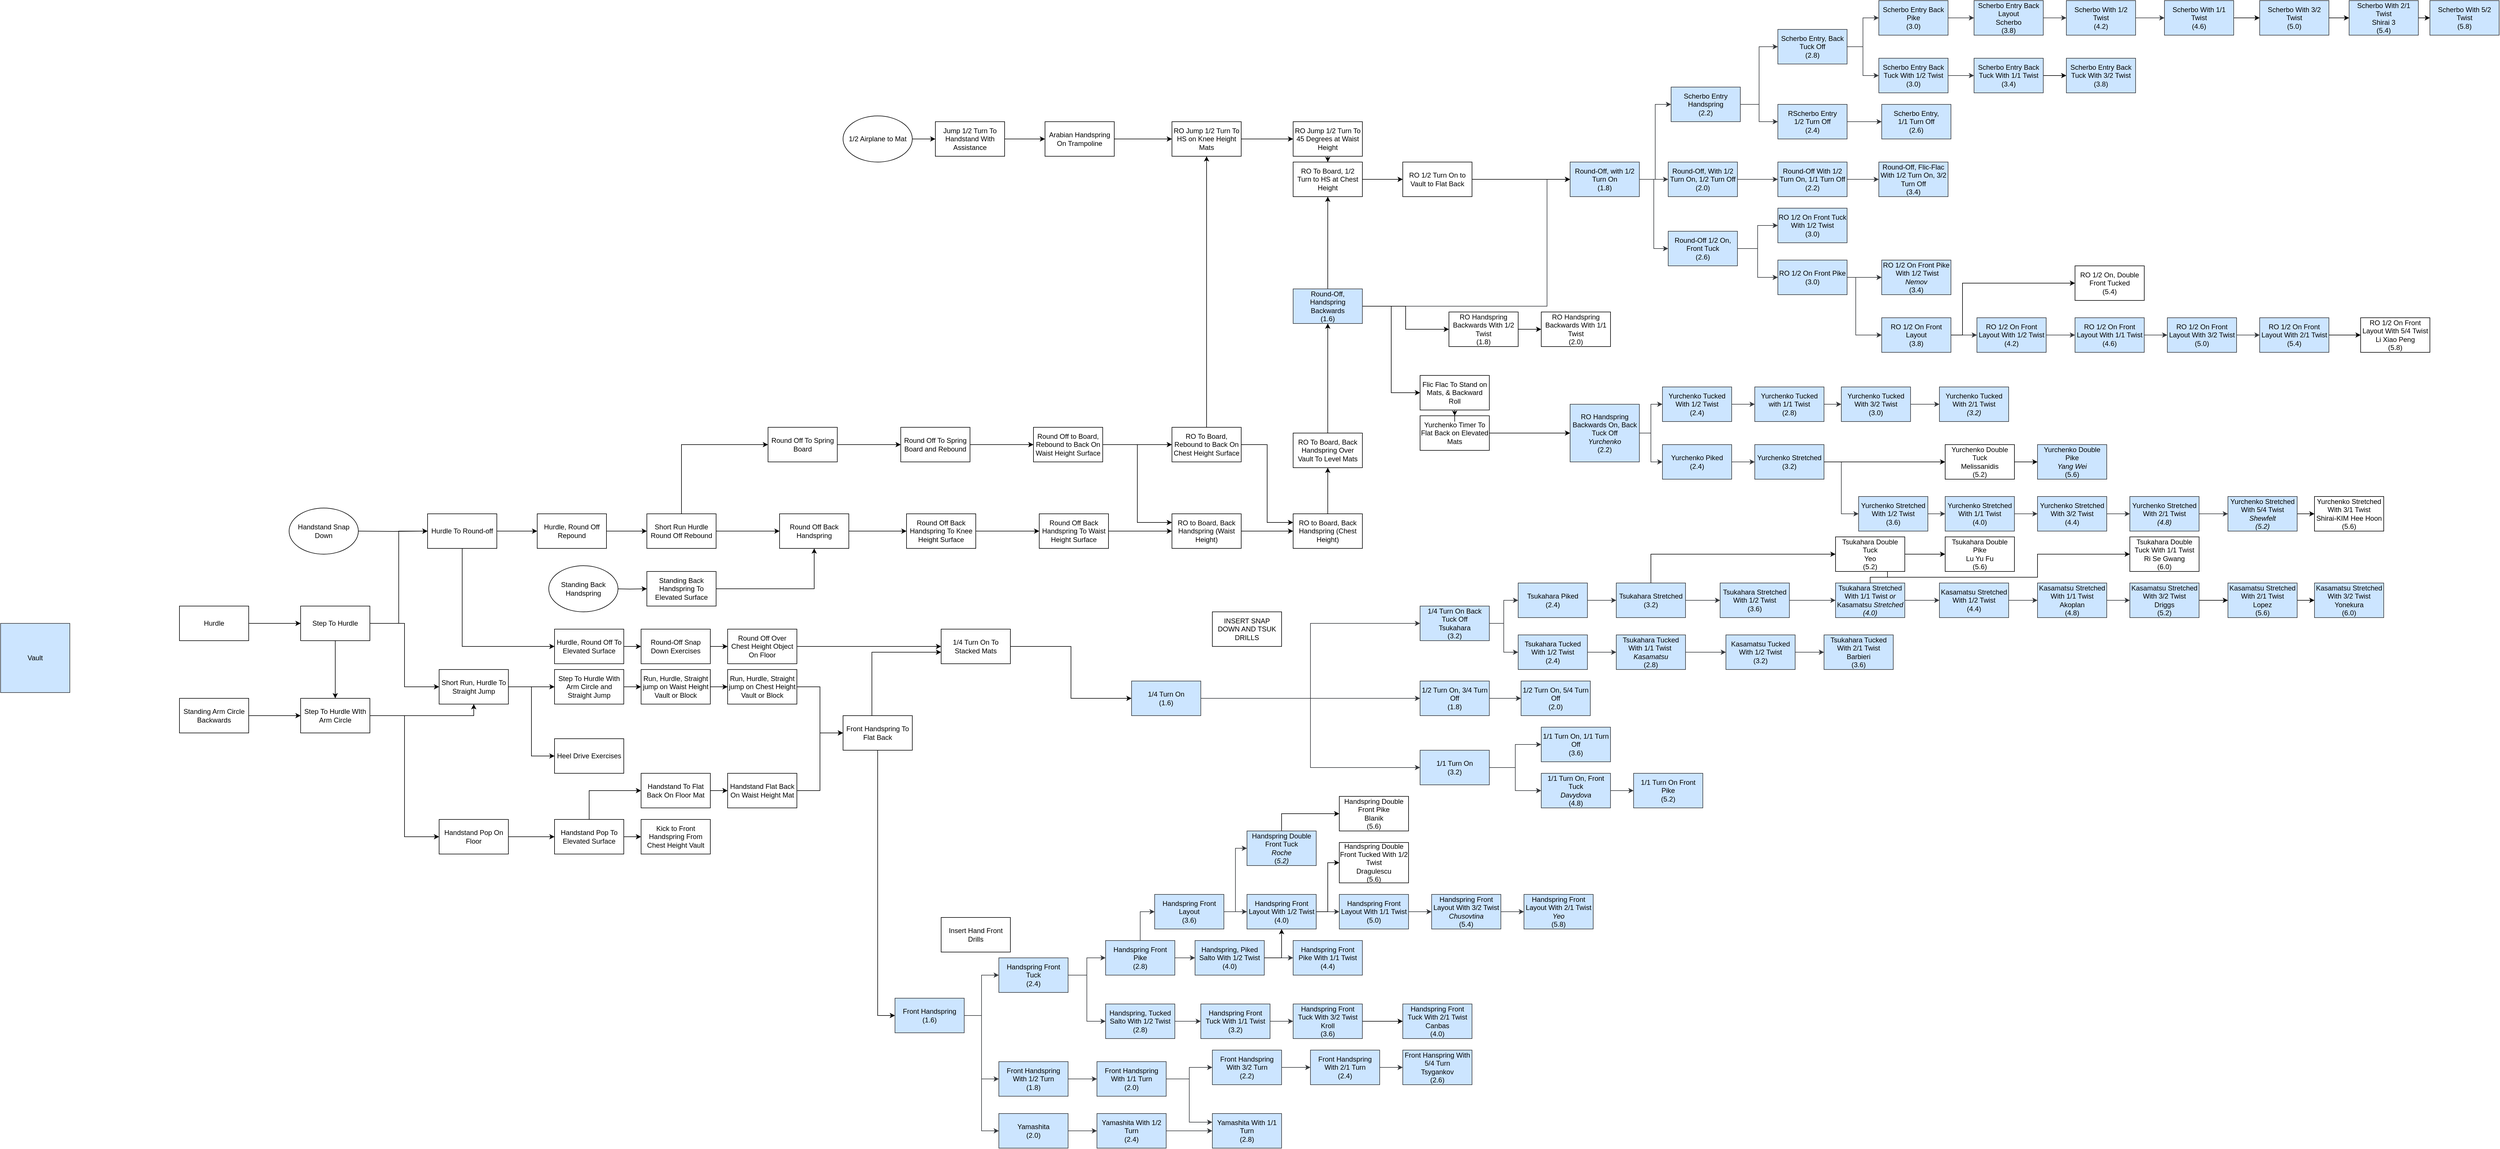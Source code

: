 <mxfile version="14.9.4" type="github">
  <diagram id="RV4zC79hD4O7UWAC9cw_" name="Page-1">
    <mxGraphModel dx="1873" dy="508" grid="1" gridSize="10" guides="1" tooltips="1" connect="1" arrows="1" fold="1" page="1" pageScale="1" pageWidth="850" pageHeight="1100" math="0" shadow="0">
      <root>
        <mxCell id="0" />
        <mxCell id="1" parent="0" />
        <mxCell id="A6usUt462V9UMGtc1Mbl-1" style="edgeStyle=orthogonalEdgeStyle;rounded=0;orthogonalLoop=1;jettySize=auto;html=1;entryX=0;entryY=0.5;entryDx=0;entryDy=0;fillColor=#cce5ff;strokeColor=#36393d;" edge="1" parent="1" source="A6usUt462V9UMGtc1Mbl-4" target="A6usUt462V9UMGtc1Mbl-58">
          <mxGeometry relative="1" as="geometry">
            <Array as="points">
              <mxPoint x="930" y="2010" />
              <mxPoint x="930" y="1940" />
            </Array>
          </mxGeometry>
        </mxCell>
        <mxCell id="A6usUt462V9UMGtc1Mbl-2" style="edgeStyle=orthogonalEdgeStyle;rounded=0;orthogonalLoop=1;jettySize=auto;html=1;entryX=0;entryY=0.5;entryDx=0;entryDy=0;fillColor=#cce5ff;strokeColor=#36393d;" edge="1" parent="1" source="A6usUt462V9UMGtc1Mbl-4" target="A6usUt462V9UMGtc1Mbl-6">
          <mxGeometry relative="1" as="geometry">
            <Array as="points">
              <mxPoint x="930" y="2010" />
              <mxPoint x="930" y="2120" />
            </Array>
          </mxGeometry>
        </mxCell>
        <mxCell id="A6usUt462V9UMGtc1Mbl-3" style="edgeStyle=orthogonalEdgeStyle;rounded=0;orthogonalLoop=1;jettySize=auto;html=1;entryX=0;entryY=0.5;entryDx=0;entryDy=0;fillColor=#cce5ff;strokeColor=#36393d;" edge="1" parent="1" source="A6usUt462V9UMGtc1Mbl-4" target="A6usUt462V9UMGtc1Mbl-16">
          <mxGeometry relative="1" as="geometry">
            <Array as="points">
              <mxPoint x="930" y="2010" />
              <mxPoint x="930" y="2210" />
            </Array>
          </mxGeometry>
        </mxCell>
        <mxCell id="A6usUt462V9UMGtc1Mbl-4" value="Front Handspring (1.6)" style="whiteSpace=wrap;html=1;fillColor=#cce5ff;strokeColor=#36393d;" vertex="1" parent="1">
          <mxGeometry x="780" y="1980" width="120" height="60" as="geometry" />
        </mxCell>
        <mxCell id="A6usUt462V9UMGtc1Mbl-5" style="edgeStyle=orthogonalEdgeStyle;rounded=0;orthogonalLoop=1;jettySize=auto;html=1;entryX=0;entryY=0.5;entryDx=0;entryDy=0;fillColor=#cce5ff;strokeColor=#36393d;" edge="1" parent="1" source="A6usUt462V9UMGtc1Mbl-6" target="A6usUt462V9UMGtc1Mbl-9">
          <mxGeometry relative="1" as="geometry" />
        </mxCell>
        <mxCell id="A6usUt462V9UMGtc1Mbl-6" value="Front Handspring With 1/2 Turn&lt;br&gt;(1.8)" style="whiteSpace=wrap;html=1;fillColor=#cce5ff;strokeColor=#36393d;" vertex="1" parent="1">
          <mxGeometry x="960" y="2090" width="120" height="60" as="geometry" />
        </mxCell>
        <mxCell id="A6usUt462V9UMGtc1Mbl-7" style="edgeStyle=orthogonalEdgeStyle;rounded=0;orthogonalLoop=1;jettySize=auto;html=1;entryX=0;entryY=0.5;entryDx=0;entryDy=0;fillColor=#cce5ff;strokeColor=#36393d;" edge="1" parent="1" source="A6usUt462V9UMGtc1Mbl-9" target="A6usUt462V9UMGtc1Mbl-11">
          <mxGeometry relative="1" as="geometry" />
        </mxCell>
        <mxCell id="A6usUt462V9UMGtc1Mbl-8" style="edgeStyle=orthogonalEdgeStyle;rounded=0;orthogonalLoop=1;jettySize=auto;html=1;entryX=0;entryY=0.25;entryDx=0;entryDy=0;fillColor=#cce5ff;strokeColor=#36393d;" edge="1" parent="1" source="A6usUt462V9UMGtc1Mbl-9" target="A6usUt462V9UMGtc1Mbl-19">
          <mxGeometry relative="1" as="geometry" />
        </mxCell>
        <mxCell id="A6usUt462V9UMGtc1Mbl-9" value="Front Handspring With 1/1 Turn&lt;br&gt;(2.0)" style="whiteSpace=wrap;html=1;fillColor=#cce5ff;strokeColor=#36393d;" vertex="1" parent="1">
          <mxGeometry x="1130" y="2090" width="120" height="60" as="geometry" />
        </mxCell>
        <mxCell id="A6usUt462V9UMGtc1Mbl-10" style="edgeStyle=orthogonalEdgeStyle;rounded=0;orthogonalLoop=1;jettySize=auto;html=1;entryX=0;entryY=0.5;entryDx=0;entryDy=0;fillColor=#cce5ff;strokeColor=#36393d;" edge="1" parent="1" source="A6usUt462V9UMGtc1Mbl-11" target="A6usUt462V9UMGtc1Mbl-13">
          <mxGeometry relative="1" as="geometry" />
        </mxCell>
        <mxCell id="A6usUt462V9UMGtc1Mbl-11" value="Front Handspring With 3/2 Turn&lt;br&gt;(2.2)" style="whiteSpace=wrap;html=1;fillColor=#cce5ff;strokeColor=#36393d;" vertex="1" parent="1">
          <mxGeometry x="1330" y="2070" width="120" height="60" as="geometry" />
        </mxCell>
        <mxCell id="A6usUt462V9UMGtc1Mbl-12" style="edgeStyle=orthogonalEdgeStyle;rounded=0;orthogonalLoop=1;jettySize=auto;html=1;fillColor=#cce5ff;strokeColor=#36393d;" edge="1" parent="1" source="A6usUt462V9UMGtc1Mbl-13" target="A6usUt462V9UMGtc1Mbl-14">
          <mxGeometry relative="1" as="geometry" />
        </mxCell>
        <mxCell id="A6usUt462V9UMGtc1Mbl-13" value="Front Handspring With 2/1 Turn &lt;br&gt;(2.4)" style="whiteSpace=wrap;html=1;fillColor=#cce5ff;strokeColor=#36393d;" vertex="1" parent="1">
          <mxGeometry x="1500" y="2070" width="120" height="60" as="geometry" />
        </mxCell>
        <mxCell id="A6usUt462V9UMGtc1Mbl-14" value="Front Hanspring With 5/4 Turn &lt;br&gt;&lt;div&gt;Tsygankov&lt;/div&gt;&lt;div&gt;(2.6)&lt;/div&gt;" style="whiteSpace=wrap;html=1;fillColor=#cce5ff;strokeColor=#36393d;" vertex="1" parent="1">
          <mxGeometry x="1660" y="2070" width="120" height="60" as="geometry" />
        </mxCell>
        <mxCell id="A6usUt462V9UMGtc1Mbl-15" style="edgeStyle=orthogonalEdgeStyle;rounded=0;orthogonalLoop=1;jettySize=auto;html=1;entryX=0;entryY=0.5;entryDx=0;entryDy=0;fillColor=#cce5ff;strokeColor=#36393d;" edge="1" parent="1" source="A6usUt462V9UMGtc1Mbl-16" target="A6usUt462V9UMGtc1Mbl-18">
          <mxGeometry relative="1" as="geometry" />
        </mxCell>
        <mxCell id="A6usUt462V9UMGtc1Mbl-16" value="Yamashita &lt;br&gt;(2.0)" style="whiteSpace=wrap;html=1;fillColor=#cce5ff;strokeColor=#36393d;" vertex="1" parent="1">
          <mxGeometry x="960" y="2180" width="120" height="60" as="geometry" />
        </mxCell>
        <mxCell id="A6usUt462V9UMGtc1Mbl-17" style="edgeStyle=orthogonalEdgeStyle;rounded=0;orthogonalLoop=1;jettySize=auto;html=1;entryX=0;entryY=0.5;entryDx=0;entryDy=0;fillColor=#cce5ff;strokeColor=#36393d;" edge="1" parent="1" source="A6usUt462V9UMGtc1Mbl-18" target="A6usUt462V9UMGtc1Mbl-19">
          <mxGeometry relative="1" as="geometry" />
        </mxCell>
        <mxCell id="A6usUt462V9UMGtc1Mbl-18" value="Yamashita With 1/2 Turn&lt;br&gt;(2.4)" style="whiteSpace=wrap;html=1;fillColor=#cce5ff;strokeColor=#36393d;" vertex="1" parent="1">
          <mxGeometry x="1130" y="2180" width="120" height="60" as="geometry" />
        </mxCell>
        <mxCell id="A6usUt462V9UMGtc1Mbl-19" value="Yamashita With 1/1 Turn&lt;br&gt;(2.8)" style="whiteSpace=wrap;html=1;fillColor=#cce5ff;strokeColor=#36393d;" vertex="1" parent="1">
          <mxGeometry x="1330" y="2180" width="120" height="60" as="geometry" />
        </mxCell>
        <mxCell id="A6usUt462V9UMGtc1Mbl-20" style="edgeStyle=orthogonalEdgeStyle;rounded=0;orthogonalLoop=1;jettySize=auto;html=1;fillColor=#cce5ff;strokeColor=#36393d;" edge="1" parent="1" source="A6usUt462V9UMGtc1Mbl-23" target="A6usUt462V9UMGtc1Mbl-25">
          <mxGeometry relative="1" as="geometry" />
        </mxCell>
        <mxCell id="A6usUt462V9UMGtc1Mbl-21" style="edgeStyle=orthogonalEdgeStyle;rounded=0;orthogonalLoop=1;jettySize=auto;html=1;entryX=0;entryY=0.5;entryDx=0;entryDy=0;fillColor=#cce5ff;strokeColor=#36393d;" edge="1" parent="1" source="A6usUt462V9UMGtc1Mbl-23" target="A6usUt462V9UMGtc1Mbl-33">
          <mxGeometry relative="1" as="geometry" />
        </mxCell>
        <mxCell id="A6usUt462V9UMGtc1Mbl-22" style="edgeStyle=orthogonalEdgeStyle;rounded=0;orthogonalLoop=1;jettySize=auto;html=1;entryX=0;entryY=0.5;entryDx=0;entryDy=0;fillColor=#cce5ff;strokeColor=#36393d;" edge="1" parent="1" source="A6usUt462V9UMGtc1Mbl-23" target="A6usUt462V9UMGtc1Mbl-85">
          <mxGeometry relative="1" as="geometry" />
        </mxCell>
        <mxCell id="A6usUt462V9UMGtc1Mbl-23" value="1/4 Turn On &lt;br&gt;(1.6)" style="whiteSpace=wrap;html=1;fillColor=#cce5ff;strokeColor=#36393d;" vertex="1" parent="1">
          <mxGeometry x="1190" y="1430" width="120" height="60" as="geometry" />
        </mxCell>
        <mxCell id="A6usUt462V9UMGtc1Mbl-24" style="edgeStyle=orthogonalEdgeStyle;rounded=0;orthogonalLoop=1;jettySize=auto;html=1;entryX=0;entryY=0.5;entryDx=0;entryDy=0;fillColor=#cce5ff;strokeColor=#36393d;" edge="1" parent="1" source="A6usUt462V9UMGtc1Mbl-25" target="A6usUt462V9UMGtc1Mbl-27">
          <mxGeometry relative="1" as="geometry" />
        </mxCell>
        <mxCell id="A6usUt462V9UMGtc1Mbl-25" value="1/2 Turn On, 3/4 Turn Off &lt;br&gt;(1.8)" style="whiteSpace=wrap;html=1;fillColor=#cce5ff;strokeColor=#36393d;" vertex="1" parent="1">
          <mxGeometry x="1690" y="1430" width="120" height="60" as="geometry" />
        </mxCell>
        <mxCell id="A6usUt462V9UMGtc1Mbl-27" value="1/2 Turn On, 5/4 Turn Off&lt;br&gt;(2.0)" style="whiteSpace=wrap;html=1;fillColor=#cce5ff;strokeColor=#36393d;" vertex="1" parent="1">
          <mxGeometry x="1865" y="1430" width="120" height="60" as="geometry" />
        </mxCell>
        <mxCell id="A6usUt462V9UMGtc1Mbl-31" style="edgeStyle=orthogonalEdgeStyle;rounded=0;orthogonalLoop=1;jettySize=auto;html=1;entryX=0;entryY=0.5;entryDx=0;entryDy=0;fillColor=#cce5ff;strokeColor=#36393d;" edge="1" parent="1" source="A6usUt462V9UMGtc1Mbl-33" target="A6usUt462V9UMGtc1Mbl-80">
          <mxGeometry relative="1" as="geometry" />
        </mxCell>
        <mxCell id="A6usUt462V9UMGtc1Mbl-32" style="edgeStyle=orthogonalEdgeStyle;rounded=0;orthogonalLoop=1;jettySize=auto;html=1;fillColor=#cce5ff;strokeColor=#36393d;" edge="1" parent="1" source="A6usUt462V9UMGtc1Mbl-33" target="A6usUt462V9UMGtc1Mbl-34">
          <mxGeometry relative="1" as="geometry" />
        </mxCell>
        <mxCell id="A6usUt462V9UMGtc1Mbl-33" value="1/1 Turn On&lt;br&gt;(3.2)" style="whiteSpace=wrap;html=1;fillColor=#cce5ff;strokeColor=#36393d;" vertex="1" parent="1">
          <mxGeometry x="1690" y="1550" width="120" height="60" as="geometry" />
        </mxCell>
        <mxCell id="A6usUt462V9UMGtc1Mbl-34" value="1/1 Turn On, 1/1 Turn Off&lt;br&gt;(3.6)" style="whiteSpace=wrap;html=1;fillColor=#cce5ff;strokeColor=#36393d;" vertex="1" parent="1">
          <mxGeometry x="1900" y="1510" width="120" height="60" as="geometry" />
        </mxCell>
        <mxCell id="A6usUt462V9UMGtc1Mbl-35" style="edgeStyle=orthogonalEdgeStyle;rounded=0;orthogonalLoop=1;jettySize=auto;html=1;entryX=0;entryY=0.5;entryDx=0;entryDy=0;fillColor=#cce5ff;strokeColor=#36393d;" edge="1" parent="1" source="A6usUt462V9UMGtc1Mbl-37" target="A6usUt462V9UMGtc1Mbl-52">
          <mxGeometry relative="1" as="geometry">
            <Array as="points">
              <mxPoint x="1910" y="780" />
              <mxPoint x="1910" y="560" />
            </Array>
          </mxGeometry>
        </mxCell>
        <mxCell id="A6usUt462V9UMGtc1Mbl-271" style="edgeStyle=orthogonalEdgeStyle;rounded=0;orthogonalLoop=1;jettySize=auto;html=1;entryX=0;entryY=0.5;entryDx=0;entryDy=0;" edge="1" parent="1" source="A6usUt462V9UMGtc1Mbl-37" target="A6usUt462V9UMGtc1Mbl-270">
          <mxGeometry relative="1" as="geometry" />
        </mxCell>
        <mxCell id="A6usUt462V9UMGtc1Mbl-294" style="edgeStyle=orthogonalEdgeStyle;rounded=0;orthogonalLoop=1;jettySize=auto;html=1;entryX=0.5;entryY=1;entryDx=0;entryDy=0;" edge="1" parent="1" source="A6usUt462V9UMGtc1Mbl-37" target="A6usUt462V9UMGtc1Mbl-292">
          <mxGeometry relative="1" as="geometry" />
        </mxCell>
        <mxCell id="A6usUt462V9UMGtc1Mbl-304" style="edgeStyle=orthogonalEdgeStyle;rounded=0;orthogonalLoop=1;jettySize=auto;html=1;entryX=0;entryY=0.5;entryDx=0;entryDy=0;" edge="1" parent="1" source="A6usUt462V9UMGtc1Mbl-37" target="A6usUt462V9UMGtc1Mbl-301">
          <mxGeometry relative="1" as="geometry" />
        </mxCell>
        <mxCell id="A6usUt462V9UMGtc1Mbl-37" value="Round-Off, Handspring Backwards&lt;br&gt;(1.6)" style="whiteSpace=wrap;html=1;fillColor=#cce5ff;strokeColor=#36393d;" vertex="1" parent="1">
          <mxGeometry x="1470" y="750" width="120" height="60" as="geometry" />
        </mxCell>
        <mxCell id="A6usUt462V9UMGtc1Mbl-38" style="edgeStyle=orthogonalEdgeStyle;rounded=0;orthogonalLoop=1;jettySize=auto;html=1;entryX=0;entryY=0.5;entryDx=0;entryDy=0;fillColor=#cce5ff;strokeColor=#36393d;" edge="1" parent="1" source="A6usUt462V9UMGtc1Mbl-40" target="A6usUt462V9UMGtc1Mbl-134">
          <mxGeometry relative="1" as="geometry" />
        </mxCell>
        <mxCell id="A6usUt462V9UMGtc1Mbl-39" style="edgeStyle=orthogonalEdgeStyle;rounded=0;orthogonalLoop=1;jettySize=auto;html=1;entryX=0;entryY=0.5;entryDx=0;entryDy=0;fillColor=#cce5ff;strokeColor=#36393d;" edge="1" parent="1" source="A6usUt462V9UMGtc1Mbl-40" target="A6usUt462V9UMGtc1Mbl-131">
          <mxGeometry relative="1" as="geometry" />
        </mxCell>
        <mxCell id="A6usUt462V9UMGtc1Mbl-40" value="Scherbo Entry, Back Tuck Off&lt;br&gt;(2.8)" style="whiteSpace=wrap;html=1;fillColor=#cce5ff;strokeColor=#36393d;" vertex="1" parent="1">
          <mxGeometry x="2310" y="300" width="120" height="60" as="geometry" />
        </mxCell>
        <mxCell id="A6usUt462V9UMGtc1Mbl-41" style="edgeStyle=orthogonalEdgeStyle;rounded=0;orthogonalLoop=1;jettySize=auto;html=1;entryX=0;entryY=0.5;entryDx=0;entryDy=0;fillColor=#cce5ff;strokeColor=#36393d;" edge="1" parent="1" source="A6usUt462V9UMGtc1Mbl-43" target="A6usUt462V9UMGtc1Mbl-54">
          <mxGeometry relative="1" as="geometry" />
        </mxCell>
        <mxCell id="A6usUt462V9UMGtc1Mbl-42" style="edgeStyle=orthogonalEdgeStyle;rounded=0;orthogonalLoop=1;jettySize=auto;html=1;entryX=0;entryY=0.5;entryDx=0;entryDy=0;fillColor=#cce5ff;strokeColor=#36393d;" edge="1" parent="1" source="A6usUt462V9UMGtc1Mbl-43" target="A6usUt462V9UMGtc1Mbl-40">
          <mxGeometry relative="1" as="geometry" />
        </mxCell>
        <mxCell id="A6usUt462V9UMGtc1Mbl-43" value="&lt;div&gt;Scherbo Entry Handspring&lt;br&gt;&lt;/div&gt;&lt;div&gt;(2.2)&lt;br&gt;&lt;/div&gt;" style="whiteSpace=wrap;html=1;fillColor=#cce5ff;strokeColor=#36393d;" vertex="1" parent="1">
          <mxGeometry x="2125" y="400" width="120" height="60" as="geometry" />
        </mxCell>
        <mxCell id="A6usUt462V9UMGtc1Mbl-44" value="Round-Off, Flic-Flac With 1/2 Turn On, 3/2 Turn Off&lt;br&gt;(3.4)" style="whiteSpace=wrap;html=1;fillColor=#cce5ff;strokeColor=#36393d;" vertex="1" parent="1">
          <mxGeometry x="2485" y="530" width="120" height="60" as="geometry" />
        </mxCell>
        <mxCell id="A6usUt462V9UMGtc1Mbl-45" style="edgeStyle=orthogonalEdgeStyle;rounded=0;orthogonalLoop=1;jettySize=auto;html=1;entryX=0;entryY=0.5;entryDx=0;entryDy=0;fillColor=#cce5ff;strokeColor=#36393d;" edge="1" parent="1" source="A6usUt462V9UMGtc1Mbl-46" target="A6usUt462V9UMGtc1Mbl-44">
          <mxGeometry relative="1" as="geometry" />
        </mxCell>
        <mxCell id="A6usUt462V9UMGtc1Mbl-46" value="Round-Off With 1/2 Turn On, 1/1 Turn Off&lt;br&gt;(2.2)" style="whiteSpace=wrap;html=1;fillColor=#cce5ff;strokeColor=#36393d;" vertex="1" parent="1">
          <mxGeometry x="2310" y="530" width="120" height="60" as="geometry" />
        </mxCell>
        <mxCell id="A6usUt462V9UMGtc1Mbl-47" style="edgeStyle=orthogonalEdgeStyle;rounded=0;orthogonalLoop=1;jettySize=auto;html=1;entryX=0;entryY=0.5;entryDx=0;entryDy=0;fillColor=#cce5ff;strokeColor=#36393d;" edge="1" parent="1" source="A6usUt462V9UMGtc1Mbl-48" target="A6usUt462V9UMGtc1Mbl-46">
          <mxGeometry relative="1" as="geometry" />
        </mxCell>
        <mxCell id="A6usUt462V9UMGtc1Mbl-48" value="&lt;div&gt;Round-Off, With 1/2 Turn On, 1/2 Turn Off&lt;/div&gt;&lt;div&gt;(2.0)&lt;br&gt;&lt;/div&gt;" style="whiteSpace=wrap;html=1;fillColor=#cce5ff;strokeColor=#36393d;" vertex="1" parent="1">
          <mxGeometry x="2120" y="530" width="120" height="60" as="geometry" />
        </mxCell>
        <mxCell id="A6usUt462V9UMGtc1Mbl-49" style="edgeStyle=orthogonalEdgeStyle;rounded=0;orthogonalLoop=1;jettySize=auto;html=1;fillColor=#cce5ff;strokeColor=#36393d;" edge="1" parent="1" source="A6usUt462V9UMGtc1Mbl-52" target="A6usUt462V9UMGtc1Mbl-48">
          <mxGeometry relative="1" as="geometry" />
        </mxCell>
        <mxCell id="A6usUt462V9UMGtc1Mbl-50" style="edgeStyle=orthogonalEdgeStyle;rounded=0;orthogonalLoop=1;jettySize=auto;html=1;entryX=0;entryY=0.5;entryDx=0;entryDy=0;fillColor=#cce5ff;strokeColor=#36393d;" edge="1" parent="1" source="A6usUt462V9UMGtc1Mbl-52" target="A6usUt462V9UMGtc1Mbl-43">
          <mxGeometry relative="1" as="geometry" />
        </mxCell>
        <mxCell id="A6usUt462V9UMGtc1Mbl-51" style="edgeStyle=orthogonalEdgeStyle;rounded=0;orthogonalLoop=1;jettySize=auto;html=1;entryX=0;entryY=0.5;entryDx=0;entryDy=0;fillColor=#cce5ff;strokeColor=#36393d;" edge="1" parent="1" source="A6usUt462V9UMGtc1Mbl-52" target="A6usUt462V9UMGtc1Mbl-142">
          <mxGeometry relative="1" as="geometry" />
        </mxCell>
        <mxCell id="A6usUt462V9UMGtc1Mbl-52" value="Round-Off, with 1/2 Turn On&lt;br&gt;(1.8)" style="whiteSpace=wrap;html=1;fillColor=#cce5ff;strokeColor=#36393d;" vertex="1" parent="1">
          <mxGeometry x="1950" y="530" width="120" height="60" as="geometry" />
        </mxCell>
        <mxCell id="A6usUt462V9UMGtc1Mbl-53" style="edgeStyle=orthogonalEdgeStyle;rounded=0;orthogonalLoop=1;jettySize=auto;html=1;entryX=0;entryY=0.5;entryDx=0;entryDy=0;fillColor=#cce5ff;strokeColor=#36393d;" edge="1" parent="1" source="A6usUt462V9UMGtc1Mbl-54" target="A6usUt462V9UMGtc1Mbl-55">
          <mxGeometry relative="1" as="geometry" />
        </mxCell>
        <mxCell id="A6usUt462V9UMGtc1Mbl-54" value="RScherbo Entry&lt;br&gt;1/2 Turn Off&lt;br&gt;(2.4)" style="whiteSpace=wrap;html=1;fillColor=#cce5ff;strokeColor=#36393d;" vertex="1" parent="1">
          <mxGeometry x="2310" y="430" width="120" height="60" as="geometry" />
        </mxCell>
        <mxCell id="A6usUt462V9UMGtc1Mbl-55" value="Scherbo Entry,&lt;br&gt;1/1 Turn Off&lt;br&gt;(2.6)" style="whiteSpace=wrap;html=1;fillColor=#cce5ff;strokeColor=#36393d;" vertex="1" parent="1">
          <mxGeometry x="2490" y="430" width="120" height="60" as="geometry" />
        </mxCell>
        <mxCell id="A6usUt462V9UMGtc1Mbl-56" style="edgeStyle=orthogonalEdgeStyle;rounded=0;orthogonalLoop=1;jettySize=auto;html=1;entryX=0;entryY=0.5;entryDx=0;entryDy=0;fillColor=#cce5ff;strokeColor=#36393d;" edge="1" parent="1" source="A6usUt462V9UMGtc1Mbl-58" target="A6usUt462V9UMGtc1Mbl-60">
          <mxGeometry relative="1" as="geometry" />
        </mxCell>
        <mxCell id="A6usUt462V9UMGtc1Mbl-57" style="edgeStyle=orthogonalEdgeStyle;rounded=0;orthogonalLoop=1;jettySize=auto;html=1;entryX=0;entryY=0.5;entryDx=0;entryDy=0;fillColor=#cce5ff;strokeColor=#36393d;" edge="1" parent="1" source="A6usUt462V9UMGtc1Mbl-58" target="A6usUt462V9UMGtc1Mbl-66">
          <mxGeometry relative="1" as="geometry" />
        </mxCell>
        <mxCell id="A6usUt462V9UMGtc1Mbl-58" value="Handspring Front Tuck&lt;br&gt;(2.4)" style="whiteSpace=wrap;html=1;fillColor=#cce5ff;strokeColor=#36393d;" vertex="1" parent="1">
          <mxGeometry x="960" y="1910" width="120" height="60" as="geometry" />
        </mxCell>
        <mxCell id="A6usUt462V9UMGtc1Mbl-59" style="edgeStyle=orthogonalEdgeStyle;rounded=0;orthogonalLoop=1;jettySize=auto;html=1;entryX=0;entryY=0.5;entryDx=0;entryDy=0;fillColor=#cce5ff;strokeColor=#36393d;" edge="1" parent="1" source="A6usUt462V9UMGtc1Mbl-60" target="A6usUt462V9UMGtc1Mbl-62">
          <mxGeometry relative="1" as="geometry" />
        </mxCell>
        <mxCell id="A6usUt462V9UMGtc1Mbl-60" value="Handspring, Tucked Salto With 1/2 Twist&lt;br&gt;(2.8)" style="whiteSpace=wrap;html=1;fillColor=#cce5ff;strokeColor=#36393d;" vertex="1" parent="1">
          <mxGeometry x="1145" y="1990" width="120" height="60" as="geometry" />
        </mxCell>
        <mxCell id="A6usUt462V9UMGtc1Mbl-61" style="edgeStyle=orthogonalEdgeStyle;rounded=0;orthogonalLoop=1;jettySize=auto;html=1;entryX=0;entryY=0.5;entryDx=0;entryDy=0;fillColor=#cce5ff;strokeColor=#36393d;" edge="1" parent="1" source="A6usUt462V9UMGtc1Mbl-62" target="A6usUt462V9UMGtc1Mbl-63">
          <mxGeometry relative="1" as="geometry" />
        </mxCell>
        <mxCell id="A6usUt462V9UMGtc1Mbl-62" value="Handspring Front Tuck With 1/1 Twist&lt;br&gt;(3.2)" style="whiteSpace=wrap;html=1;fillColor=#cce5ff;strokeColor=#36393d;" vertex="1" parent="1">
          <mxGeometry x="1310" y="1990" width="120" height="60" as="geometry" />
        </mxCell>
        <mxCell id="A6usUt462V9UMGtc1Mbl-341" value="" style="edgeStyle=orthogonalEdgeStyle;rounded=0;orthogonalLoop=1;jettySize=auto;html=1;" edge="1" parent="1" source="A6usUt462V9UMGtc1Mbl-63" target="A6usUt462V9UMGtc1Mbl-340">
          <mxGeometry relative="1" as="geometry" />
        </mxCell>
        <mxCell id="A6usUt462V9UMGtc1Mbl-63" value="&lt;div&gt;Handspring Front Tuck With 3/2 Twist&lt;/div&gt;&lt;div&gt;Kroll&lt;br&gt;&lt;/div&gt;(3.6)" style="whiteSpace=wrap;html=1;fillColor=#cce5ff;strokeColor=#36393d;" vertex="1" parent="1">
          <mxGeometry x="1470" y="1990" width="120" height="60" as="geometry" />
        </mxCell>
        <mxCell id="A6usUt462V9UMGtc1Mbl-64" style="edgeStyle=orthogonalEdgeStyle;rounded=0;orthogonalLoop=1;jettySize=auto;html=1;entryX=0;entryY=0.5;entryDx=0;entryDy=0;fillColor=#cce5ff;strokeColor=#36393d;" edge="1" parent="1" source="A6usUt462V9UMGtc1Mbl-66" target="A6usUt462V9UMGtc1Mbl-68">
          <mxGeometry relative="1" as="geometry" />
        </mxCell>
        <mxCell id="A6usUt462V9UMGtc1Mbl-65" style="edgeStyle=orthogonalEdgeStyle;rounded=0;orthogonalLoop=1;jettySize=auto;html=1;entryX=0;entryY=0.5;entryDx=0;entryDy=0;fillColor=#cce5ff;strokeColor=#36393d;" edge="1" parent="1" source="A6usUt462V9UMGtc1Mbl-66" target="A6usUt462V9UMGtc1Mbl-72">
          <mxGeometry relative="1" as="geometry">
            <Array as="points">
              <mxPoint x="1205" y="1830" />
            </Array>
          </mxGeometry>
        </mxCell>
        <mxCell id="A6usUt462V9UMGtc1Mbl-66" value="Handspring Front Pike&lt;br&gt;(2.8)" style="whiteSpace=wrap;html=1;fillColor=#cce5ff;strokeColor=#36393d;" vertex="1" parent="1">
          <mxGeometry x="1145" y="1880" width="120" height="60" as="geometry" />
        </mxCell>
        <mxCell id="A6usUt462V9UMGtc1Mbl-67" style="edgeStyle=orthogonalEdgeStyle;rounded=0;orthogonalLoop=1;jettySize=auto;html=1;entryX=0;entryY=0.5;entryDx=0;entryDy=0;fillColor=#cce5ff;strokeColor=#36393d;" edge="1" parent="1" source="A6usUt462V9UMGtc1Mbl-68" target="A6usUt462V9UMGtc1Mbl-69">
          <mxGeometry relative="1" as="geometry" />
        </mxCell>
        <mxCell id="A6usUt462V9UMGtc1Mbl-347" style="edgeStyle=orthogonalEdgeStyle;rounded=0;orthogonalLoop=1;jettySize=auto;html=1;entryX=0.5;entryY=1;entryDx=0;entryDy=0;" edge="1" parent="1" source="A6usUt462V9UMGtc1Mbl-68" target="A6usUt462V9UMGtc1Mbl-168">
          <mxGeometry relative="1" as="geometry">
            <Array as="points">
              <mxPoint x="1450" y="1910" />
            </Array>
          </mxGeometry>
        </mxCell>
        <mxCell id="A6usUt462V9UMGtc1Mbl-68" value="Handspring, Piked Salto With 1/2 Twist&lt;br&gt;(4.0)" style="whiteSpace=wrap;html=1;fillColor=#cce5ff;strokeColor=#36393d;" vertex="1" parent="1">
          <mxGeometry x="1300" y="1880" width="120" height="60" as="geometry" />
        </mxCell>
        <mxCell id="A6usUt462V9UMGtc1Mbl-69" value="Handspring Front Pike With 1/1 Twist&lt;br&gt;(4.4)" style="whiteSpace=wrap;html=1;fillColor=#cce5ff;strokeColor=#36393d;" vertex="1" parent="1">
          <mxGeometry x="1470" y="1880" width="120" height="60" as="geometry" />
        </mxCell>
        <mxCell id="A6usUt462V9UMGtc1Mbl-70" style="edgeStyle=orthogonalEdgeStyle;rounded=0;orthogonalLoop=1;jettySize=auto;html=1;entryX=0;entryY=0.5;entryDx=0;entryDy=0;fillColor=#cce5ff;strokeColor=#36393d;" edge="1" parent="1" source="A6usUt462V9UMGtc1Mbl-72" target="A6usUt462V9UMGtc1Mbl-168">
          <mxGeometry relative="1" as="geometry" />
        </mxCell>
        <mxCell id="A6usUt462V9UMGtc1Mbl-71" style="edgeStyle=orthogonalEdgeStyle;rounded=0;orthogonalLoop=1;jettySize=auto;html=1;entryX=0;entryY=0.5;entryDx=0;entryDy=0;fillColor=#cce5ff;strokeColor=#36393d;" edge="1" parent="1" source="A6usUt462V9UMGtc1Mbl-72" target="A6usUt462V9UMGtc1Mbl-82">
          <mxGeometry relative="1" as="geometry" />
        </mxCell>
        <mxCell id="A6usUt462V9UMGtc1Mbl-72" value="Handspring Front Layout&lt;br&gt;(3.6)" style="whiteSpace=wrap;html=1;fillColor=#cce5ff;strokeColor=#36393d;" vertex="1" parent="1">
          <mxGeometry x="1230" y="1800" width="120" height="60" as="geometry" />
        </mxCell>
        <mxCell id="A6usUt462V9UMGtc1Mbl-73" style="edgeStyle=orthogonalEdgeStyle;rounded=0;orthogonalLoop=1;jettySize=auto;html=1;entryX=0;entryY=0.5;entryDx=0;entryDy=0;fillColor=#cce5ff;strokeColor=#36393d;" edge="1" parent="1" source="A6usUt462V9UMGtc1Mbl-168" target="A6usUt462V9UMGtc1Mbl-75">
          <mxGeometry relative="1" as="geometry" />
        </mxCell>
        <mxCell id="A6usUt462V9UMGtc1Mbl-74" style="edgeStyle=orthogonalEdgeStyle;rounded=0;orthogonalLoop=1;jettySize=auto;html=1;entryX=0;entryY=0.5;entryDx=0;entryDy=0;fillColor=#cce5ff;strokeColor=#36393d;" edge="1" parent="1" source="A6usUt462V9UMGtc1Mbl-75" target="A6usUt462V9UMGtc1Mbl-77">
          <mxGeometry relative="1" as="geometry" />
        </mxCell>
        <mxCell id="A6usUt462V9UMGtc1Mbl-75" value="Handspring Front Layout With 1/1 Twist&lt;br&gt;(5.0)" style="whiteSpace=wrap;html=1;fillColor=#cce5ff;strokeColor=#36393d;" vertex="1" parent="1">
          <mxGeometry x="1550" y="1800" width="120" height="60" as="geometry" />
        </mxCell>
        <mxCell id="A6usUt462V9UMGtc1Mbl-76" style="edgeStyle=orthogonalEdgeStyle;rounded=0;orthogonalLoop=1;jettySize=auto;html=1;entryX=0;entryY=0.5;entryDx=0;entryDy=0;fillColor=#cce5ff;strokeColor=#36393d;" edge="1" parent="1" source="A6usUt462V9UMGtc1Mbl-77" target="A6usUt462V9UMGtc1Mbl-78">
          <mxGeometry relative="1" as="geometry" />
        </mxCell>
        <mxCell id="A6usUt462V9UMGtc1Mbl-77" value="Handspring Front Layout With 3/2 Twist&lt;br&gt;&lt;i&gt;Chusovtina&lt;br&gt;&lt;/i&gt;(5.4)" style="whiteSpace=wrap;html=1;fillColor=#cce5ff;strokeColor=#36393d;" vertex="1" parent="1">
          <mxGeometry x="1710" y="1800" width="120" height="60" as="geometry" />
        </mxCell>
        <mxCell id="A6usUt462V9UMGtc1Mbl-78" value="Handspring Front Layout With 2/1 Twist&lt;br&gt;&lt;i&gt;Yeo&lt;br&gt;&lt;/i&gt;(5.8)" style="whiteSpace=wrap;html=1;fillColor=#cce5ff;strokeColor=#36393d;" vertex="1" parent="1">
          <mxGeometry x="1870" y="1800" width="120" height="60" as="geometry" />
        </mxCell>
        <mxCell id="A6usUt462V9UMGtc1Mbl-79" style="edgeStyle=orthogonalEdgeStyle;rounded=0;orthogonalLoop=1;jettySize=auto;html=1;entryX=0;entryY=0.5;entryDx=0;entryDy=0;fillColor=#cce5ff;strokeColor=#36393d;" edge="1" parent="1" source="A6usUt462V9UMGtc1Mbl-80" target="A6usUt462V9UMGtc1Mbl-81">
          <mxGeometry relative="1" as="geometry" />
        </mxCell>
        <mxCell id="A6usUt462V9UMGtc1Mbl-80" value="1/1 Turn On, Front Tuck&lt;br&gt;&lt;i&gt;Davydova&lt;br&gt;&lt;/i&gt;(4.8)" style="whiteSpace=wrap;html=1;fillColor=#cce5ff;strokeColor=#36393d;" vertex="1" parent="1">
          <mxGeometry x="1900" y="1590" width="120" height="60" as="geometry" />
        </mxCell>
        <mxCell id="A6usUt462V9UMGtc1Mbl-81" value="1/1 Turn On Front Pike&lt;br&gt;(5.2)" style="whiteSpace=wrap;html=1;fillColor=#cce5ff;strokeColor=#36393d;" vertex="1" parent="1">
          <mxGeometry x="2060" y="1590" width="120" height="60" as="geometry" />
        </mxCell>
        <mxCell id="A6usUt462V9UMGtc1Mbl-344" value="" style="edgeStyle=orthogonalEdgeStyle;rounded=0;orthogonalLoop=1;jettySize=auto;html=1;" edge="1" parent="1" source="A6usUt462V9UMGtc1Mbl-82" target="A6usUt462V9UMGtc1Mbl-343">
          <mxGeometry relative="1" as="geometry">
            <Array as="points">
              <mxPoint x="1450" y="1660" />
            </Array>
          </mxGeometry>
        </mxCell>
        <mxCell id="A6usUt462V9UMGtc1Mbl-82" value="Handspring Double Front Tuck&lt;br&gt;&lt;i&gt;Roche&lt;br&gt;&lt;/i&gt;(&lt;i&gt;5.2)&lt;/i&gt;" style="whiteSpace=wrap;html=1;fillColor=#cce5ff;strokeColor=#36393d;" vertex="1" parent="1">
          <mxGeometry x="1390" y="1690" width="120" height="60" as="geometry" />
        </mxCell>
        <mxCell id="A6usUt462V9UMGtc1Mbl-83" style="edgeStyle=orthogonalEdgeStyle;rounded=0;orthogonalLoop=1;jettySize=auto;html=1;entryX=0;entryY=0.5;entryDx=0;entryDy=0;fillColor=#cce5ff;strokeColor=#36393d;" edge="1" parent="1" source="A6usUt462V9UMGtc1Mbl-85" target="A6usUt462V9UMGtc1Mbl-87">
          <mxGeometry relative="1" as="geometry" />
        </mxCell>
        <mxCell id="A6usUt462V9UMGtc1Mbl-84" style="edgeStyle=orthogonalEdgeStyle;rounded=0;orthogonalLoop=1;jettySize=auto;html=1;entryX=0;entryY=0.5;entryDx=0;entryDy=0;fillColor=#cce5ff;strokeColor=#36393d;" edge="1" parent="1" source="A6usUt462V9UMGtc1Mbl-85" target="A6usUt462V9UMGtc1Mbl-94">
          <mxGeometry relative="1" as="geometry">
            <mxPoint x="2200" y="1350" as="targetPoint" />
          </mxGeometry>
        </mxCell>
        <mxCell id="A6usUt462V9UMGtc1Mbl-85" value="&lt;div&gt;1/4 Turn On Back Tuck Off&lt;/div&gt;&lt;div&gt;Tsukahara&lt;br&gt;&lt;/div&gt;(3.2)" style="whiteSpace=wrap;html=1;fillColor=#cce5ff;strokeColor=#36393d;" vertex="1" parent="1">
          <mxGeometry x="1690" y="1300" width="120" height="60" as="geometry" />
        </mxCell>
        <mxCell id="A6usUt462V9UMGtc1Mbl-86" style="edgeStyle=orthogonalEdgeStyle;rounded=0;orthogonalLoop=1;jettySize=auto;html=1;entryX=0;entryY=0.5;entryDx=0;entryDy=0;fillColor=#cce5ff;strokeColor=#36393d;" edge="1" parent="1" source="A6usUt462V9UMGtc1Mbl-87" target="A6usUt462V9UMGtc1Mbl-89">
          <mxGeometry relative="1" as="geometry" />
        </mxCell>
        <mxCell id="A6usUt462V9UMGtc1Mbl-87" value="Tsukahara Tucked With 1/2 Twist&lt;br&gt;(2.4)" style="whiteSpace=wrap;html=1;fillColor=#cce5ff;strokeColor=#36393d;" vertex="1" parent="1">
          <mxGeometry x="1860" y="1350" width="120" height="60" as="geometry" />
        </mxCell>
        <mxCell id="A6usUt462V9UMGtc1Mbl-88" style="edgeStyle=orthogonalEdgeStyle;rounded=0;orthogonalLoop=1;jettySize=auto;html=1;entryX=0;entryY=0.5;entryDx=0;entryDy=0;fillColor=#cce5ff;strokeColor=#36393d;" edge="1" parent="1" source="A6usUt462V9UMGtc1Mbl-89" target="A6usUt462V9UMGtc1Mbl-91">
          <mxGeometry relative="1" as="geometry" />
        </mxCell>
        <mxCell id="A6usUt462V9UMGtc1Mbl-89" value="Tsukahara Tucked With 1/1 Twist&amp;nbsp;&lt;br&gt;&lt;i&gt;Kasamatsu&lt;br&gt;&lt;/i&gt;(2.8)" style="whiteSpace=wrap;html=1;fillColor=#cce5ff;strokeColor=#36393d;" vertex="1" parent="1">
          <mxGeometry x="2030" y="1350" width="120" height="60" as="geometry" />
        </mxCell>
        <mxCell id="A6usUt462V9UMGtc1Mbl-90" style="edgeStyle=orthogonalEdgeStyle;rounded=0;orthogonalLoop=1;jettySize=auto;html=1;entryX=0;entryY=0.5;entryDx=0;entryDy=0;fillColor=#cce5ff;strokeColor=#36393d;" edge="1" parent="1" source="A6usUt462V9UMGtc1Mbl-91" target="A6usUt462V9UMGtc1Mbl-92">
          <mxGeometry relative="1" as="geometry" />
        </mxCell>
        <mxCell id="A6usUt462V9UMGtc1Mbl-91" value="Kasamatsu Tucked With 1/2 Twist&lt;br&gt;(3.2)" style="whiteSpace=wrap;html=1;fillColor=#cce5ff;strokeColor=#36393d;" vertex="1" parent="1">
          <mxGeometry x="2220" y="1350" width="120" height="60" as="geometry" />
        </mxCell>
        <mxCell id="A6usUt462V9UMGtc1Mbl-92" value="&lt;div&gt;Tsukahara Tucked With 2/1 Twist&lt;/div&gt;&lt;div&gt;Barbieri&lt;br&gt;&lt;/div&gt;(3.6)" style="whiteSpace=wrap;html=1;fillColor=#cce5ff;strokeColor=#36393d;" vertex="1" parent="1">
          <mxGeometry x="2390" y="1350" width="120" height="60" as="geometry" />
        </mxCell>
        <mxCell id="A6usUt462V9UMGtc1Mbl-93" style="edgeStyle=orthogonalEdgeStyle;rounded=0;orthogonalLoop=1;jettySize=auto;html=1;entryX=0;entryY=0.5;entryDx=0;entryDy=0;fillColor=#cce5ff;strokeColor=#36393d;" edge="1" parent="1" source="A6usUt462V9UMGtc1Mbl-94" target="A6usUt462V9UMGtc1Mbl-96">
          <mxGeometry relative="1" as="geometry" />
        </mxCell>
        <mxCell id="A6usUt462V9UMGtc1Mbl-94" value="Tsukahara Piked&lt;br&gt;(2.4)" style="whiteSpace=wrap;html=1;fillColor=#cce5ff;strokeColor=#36393d;" vertex="1" parent="1">
          <mxGeometry x="1860" y="1260" width="120" height="60" as="geometry" />
        </mxCell>
        <mxCell id="A6usUt462V9UMGtc1Mbl-95" style="edgeStyle=orthogonalEdgeStyle;rounded=0;orthogonalLoop=1;jettySize=auto;html=1;entryX=0;entryY=0.5;entryDx=0;entryDy=0;fillColor=#cce5ff;strokeColor=#36393d;" edge="1" parent="1" source="A6usUt462V9UMGtc1Mbl-96" target="A6usUt462V9UMGtc1Mbl-98">
          <mxGeometry relative="1" as="geometry" />
        </mxCell>
        <mxCell id="A6usUt462V9UMGtc1Mbl-327" style="edgeStyle=orthogonalEdgeStyle;rounded=0;orthogonalLoop=1;jettySize=auto;html=1;entryX=0;entryY=0.5;entryDx=0;entryDy=0;" edge="1" parent="1" source="A6usUt462V9UMGtc1Mbl-96" target="A6usUt462V9UMGtc1Mbl-326">
          <mxGeometry relative="1" as="geometry">
            <Array as="points">
              <mxPoint x="2090" y="1210" />
            </Array>
          </mxGeometry>
        </mxCell>
        <mxCell id="A6usUt462V9UMGtc1Mbl-96" value="Tsukahara Stretched (3.2)" style="whiteSpace=wrap;html=1;fillColor=#cce5ff;strokeColor=#36393d;" vertex="1" parent="1">
          <mxGeometry x="2030" y="1260" width="120" height="60" as="geometry" />
        </mxCell>
        <mxCell id="A6usUt462V9UMGtc1Mbl-97" style="edgeStyle=orthogonalEdgeStyle;rounded=0;orthogonalLoop=1;jettySize=auto;html=1;entryX=0;entryY=0.5;entryDx=0;entryDy=0;fillColor=#cce5ff;strokeColor=#36393d;" edge="1" parent="1" source="A6usUt462V9UMGtc1Mbl-98" target="A6usUt462V9UMGtc1Mbl-100">
          <mxGeometry relative="1" as="geometry" />
        </mxCell>
        <mxCell id="A6usUt462V9UMGtc1Mbl-98" value="Tsukahara Stretched With 1/2 Twist&lt;br&gt;(3.6)" style="whiteSpace=wrap;html=1;fillColor=#cce5ff;strokeColor=#36393d;" vertex="1" parent="1">
          <mxGeometry x="2210" y="1260" width="120" height="60" as="geometry" />
        </mxCell>
        <mxCell id="A6usUt462V9UMGtc1Mbl-99" style="edgeStyle=orthogonalEdgeStyle;rounded=0;orthogonalLoop=1;jettySize=auto;html=1;entryX=0;entryY=0.5;entryDx=0;entryDy=0;fillColor=#cce5ff;strokeColor=#36393d;" edge="1" parent="1" source="A6usUt462V9UMGtc1Mbl-100" target="A6usUt462V9UMGtc1Mbl-102">
          <mxGeometry relative="1" as="geometry" />
        </mxCell>
        <mxCell id="A6usUt462V9UMGtc1Mbl-331" style="edgeStyle=orthogonalEdgeStyle;rounded=0;orthogonalLoop=1;jettySize=auto;html=1;entryX=0;entryY=0.5;entryDx=0;entryDy=0;" edge="1" parent="1" source="A6usUt462V9UMGtc1Mbl-100" target="A6usUt462V9UMGtc1Mbl-330">
          <mxGeometry relative="1" as="geometry">
            <Array as="points">
              <mxPoint x="2470" y="1250" />
              <mxPoint x="2760" y="1250" />
              <mxPoint x="2760" y="1210" />
            </Array>
          </mxGeometry>
        </mxCell>
        <mxCell id="A6usUt462V9UMGtc1Mbl-100" value="Tsukahara Stretched With 1/1 Twist&lt;i&gt; or &lt;/i&gt;Kasamatsu&lt;i&gt; Stretched&lt;br&gt;(4.0)&lt;/i&gt;" style="whiteSpace=wrap;html=1;fillColor=#cce5ff;strokeColor=#36393d;" vertex="1" parent="1">
          <mxGeometry x="2410" y="1260" width="120" height="60" as="geometry" />
        </mxCell>
        <mxCell id="A6usUt462V9UMGtc1Mbl-101" style="edgeStyle=orthogonalEdgeStyle;rounded=0;orthogonalLoop=1;jettySize=auto;html=1;entryX=0;entryY=0.5;entryDx=0;entryDy=0;fillColor=#cce5ff;strokeColor=#36393d;" edge="1" parent="1" source="A6usUt462V9UMGtc1Mbl-102" target="A6usUt462V9UMGtc1Mbl-104">
          <mxGeometry relative="1" as="geometry" />
        </mxCell>
        <mxCell id="A6usUt462V9UMGtc1Mbl-102" value="Kasamatsu Stretched With 1/2 Twist&lt;br&gt;(4.4)" style="whiteSpace=wrap;html=1;fillColor=#cce5ff;strokeColor=#36393d;" vertex="1" parent="1">
          <mxGeometry x="2590" y="1260" width="120" height="60" as="geometry" />
        </mxCell>
        <mxCell id="A6usUt462V9UMGtc1Mbl-103" style="edgeStyle=orthogonalEdgeStyle;rounded=0;orthogonalLoop=1;jettySize=auto;html=1;fillColor=#cce5ff;strokeColor=#36393d;" edge="1" parent="1" source="A6usUt462V9UMGtc1Mbl-104" target="A6usUt462V9UMGtc1Mbl-105">
          <mxGeometry relative="1" as="geometry" />
        </mxCell>
        <mxCell id="A6usUt462V9UMGtc1Mbl-104" value="&lt;div&gt;Kasamatsu Stretched With 1/1 Twist&lt;/div&gt;&lt;div&gt;Akoplan&lt;br&gt;&lt;/div&gt;(4.8)" style="whiteSpace=wrap;html=1;fillColor=#cce5ff;strokeColor=#36393d;" vertex="1" parent="1">
          <mxGeometry x="2760" y="1260" width="120" height="60" as="geometry" />
        </mxCell>
        <mxCell id="A6usUt462V9UMGtc1Mbl-336" value="" style="edgeStyle=orthogonalEdgeStyle;rounded=0;orthogonalLoop=1;jettySize=auto;html=1;" edge="1" parent="1" source="A6usUt462V9UMGtc1Mbl-105" target="A6usUt462V9UMGtc1Mbl-334">
          <mxGeometry relative="1" as="geometry" />
        </mxCell>
        <mxCell id="A6usUt462V9UMGtc1Mbl-105" value="&lt;div&gt;Kasamatsu Stretched With 3/2 Twist&lt;/div&gt;&lt;div&gt;Driggs&lt;br&gt;&lt;/div&gt;(5.2)" style="whiteSpace=wrap;html=1;fillColor=#cce5ff;strokeColor=#36393d;" vertex="1" parent="1">
          <mxGeometry x="2920" y="1260" width="120" height="60" as="geometry" />
        </mxCell>
        <mxCell id="A6usUt462V9UMGtc1Mbl-106" style="edgeStyle=orthogonalEdgeStyle;rounded=0;orthogonalLoop=1;jettySize=auto;html=1;entryX=0;entryY=0.5;entryDx=0;entryDy=0;fillColor=#cce5ff;strokeColor=#36393d;" edge="1" parent="1" source="A6usUt462V9UMGtc1Mbl-108" target="A6usUt462V9UMGtc1Mbl-110">
          <mxGeometry relative="1" as="geometry" />
        </mxCell>
        <mxCell id="A6usUt462V9UMGtc1Mbl-107" style="edgeStyle=orthogonalEdgeStyle;rounded=0;orthogonalLoop=1;jettySize=auto;html=1;entryX=0;entryY=0.5;entryDx=0;entryDy=0;fillColor=#cce5ff;strokeColor=#36393d;" edge="1" parent="1" source="A6usUt462V9UMGtc1Mbl-108" target="A6usUt462V9UMGtc1Mbl-117">
          <mxGeometry relative="1" as="geometry">
            <Array as="points">
              <mxPoint x="2090" y="1000" />
              <mxPoint x="2090" y="1050" />
            </Array>
          </mxGeometry>
        </mxCell>
        <mxCell id="A6usUt462V9UMGtc1Mbl-108" value="RO Handspring Backwards On, Back Tuck Off&lt;br&gt;&lt;i&gt;Yurchenko&lt;/i&gt;&lt;br&gt;(2.2)" style="whiteSpace=wrap;html=1;fillColor=#cce5ff;strokeColor=#36393d;" vertex="1" parent="1">
          <mxGeometry x="1950" y="950" width="120" height="100" as="geometry" />
        </mxCell>
        <mxCell id="A6usUt462V9UMGtc1Mbl-109" style="edgeStyle=orthogonalEdgeStyle;rounded=0;orthogonalLoop=1;jettySize=auto;html=1;entryX=0;entryY=0.5;entryDx=0;entryDy=0;fillColor=#cce5ff;strokeColor=#36393d;" edge="1" parent="1" source="A6usUt462V9UMGtc1Mbl-110" target="A6usUt462V9UMGtc1Mbl-112">
          <mxGeometry relative="1" as="geometry" />
        </mxCell>
        <mxCell id="A6usUt462V9UMGtc1Mbl-110" value="Yurchenko Tucked With 1/2 Twist&lt;br&gt;(2.4)" style="whiteSpace=wrap;html=1;fillColor=#cce5ff;strokeColor=#36393d;" vertex="1" parent="1">
          <mxGeometry x="2110" y="920" width="120" height="60" as="geometry" />
        </mxCell>
        <mxCell id="A6usUt462V9UMGtc1Mbl-111" style="edgeStyle=orthogonalEdgeStyle;rounded=0;orthogonalLoop=1;jettySize=auto;html=1;entryX=0;entryY=0.5;entryDx=0;entryDy=0;fillColor=#cce5ff;strokeColor=#36393d;" edge="1" parent="1" source="A6usUt462V9UMGtc1Mbl-112" target="A6usUt462V9UMGtc1Mbl-114">
          <mxGeometry relative="1" as="geometry" />
        </mxCell>
        <mxCell id="A6usUt462V9UMGtc1Mbl-112" value="Yurchenko Tucked with 1/1 Twist&lt;br&gt;(2.8)" style="whiteSpace=wrap;html=1;fillColor=#cce5ff;strokeColor=#36393d;" vertex="1" parent="1">
          <mxGeometry x="2270" y="920" width="120" height="60" as="geometry" />
        </mxCell>
        <mxCell id="A6usUt462V9UMGtc1Mbl-113" style="edgeStyle=orthogonalEdgeStyle;rounded=0;orthogonalLoop=1;jettySize=auto;html=1;entryX=0;entryY=0.5;entryDx=0;entryDy=0;fillColor=#cce5ff;strokeColor=#36393d;" edge="1" parent="1" source="A6usUt462V9UMGtc1Mbl-114" target="A6usUt462V9UMGtc1Mbl-115">
          <mxGeometry relative="1" as="geometry" />
        </mxCell>
        <mxCell id="A6usUt462V9UMGtc1Mbl-114" value="Yurchenko Tucked With 3/2 Twist&lt;br&gt;(3.0)" style="whiteSpace=wrap;html=1;fillColor=#cce5ff;strokeColor=#36393d;" vertex="1" parent="1">
          <mxGeometry x="2420" y="920" width="120" height="60" as="geometry" />
        </mxCell>
        <mxCell id="A6usUt462V9UMGtc1Mbl-115" value="Yurchenko Tucked With 2/1 Twist&lt;i&gt;&lt;br&gt;(3.2)&lt;/i&gt;" style="whiteSpace=wrap;html=1;fillColor=#cce5ff;strokeColor=#36393d;" vertex="1" parent="1">
          <mxGeometry x="2590" y="920" width="120" height="60" as="geometry" />
        </mxCell>
        <mxCell id="A6usUt462V9UMGtc1Mbl-116" style="edgeStyle=orthogonalEdgeStyle;rounded=0;orthogonalLoop=1;jettySize=auto;html=1;fillColor=#cce5ff;strokeColor=#36393d;" edge="1" parent="1" source="A6usUt462V9UMGtc1Mbl-117" target="A6usUt462V9UMGtc1Mbl-120">
          <mxGeometry relative="1" as="geometry" />
        </mxCell>
        <mxCell id="A6usUt462V9UMGtc1Mbl-117" value="Yurchenko Piked&lt;br&gt;(2.4)" style="whiteSpace=wrap;html=1;fillColor=#cce5ff;strokeColor=#36393d;" vertex="1" parent="1">
          <mxGeometry x="2110" y="1020" width="120" height="60" as="geometry" />
        </mxCell>
        <mxCell id="A6usUt462V9UMGtc1Mbl-118" style="edgeStyle=orthogonalEdgeStyle;rounded=0;orthogonalLoop=1;jettySize=auto;html=1;entryX=0;entryY=0.5;entryDx=0;entryDy=0;fillColor=#cce5ff;strokeColor=#36393d;" edge="1" parent="1" source="A6usUt462V9UMGtc1Mbl-120" target="A6usUt462V9UMGtc1Mbl-122">
          <mxGeometry relative="1" as="geometry">
            <Array as="points">
              <mxPoint x="2420" y="1050" />
              <mxPoint x="2420" y="1140" />
            </Array>
          </mxGeometry>
        </mxCell>
        <mxCell id="A6usUt462V9UMGtc1Mbl-309" style="edgeStyle=orthogonalEdgeStyle;rounded=0;orthogonalLoop=1;jettySize=auto;html=1;entryX=0;entryY=0.5;entryDx=0;entryDy=0;" edge="1" parent="1" source="A6usUt462V9UMGtc1Mbl-120" target="A6usUt462V9UMGtc1Mbl-308">
          <mxGeometry relative="1" as="geometry" />
        </mxCell>
        <mxCell id="A6usUt462V9UMGtc1Mbl-120" value="Yurchenko Stretched&lt;br&gt;(3.2)" style="whiteSpace=wrap;html=1;fillColor=#cce5ff;strokeColor=#36393d;" vertex="1" parent="1">
          <mxGeometry x="2270" y="1020" width="120" height="60" as="geometry" />
        </mxCell>
        <mxCell id="A6usUt462V9UMGtc1Mbl-121" style="edgeStyle=orthogonalEdgeStyle;rounded=0;orthogonalLoop=1;jettySize=auto;html=1;entryX=0;entryY=0.5;entryDx=0;entryDy=0;fillColor=#cce5ff;strokeColor=#36393d;" edge="1" parent="1" source="A6usUt462V9UMGtc1Mbl-122" target="A6usUt462V9UMGtc1Mbl-124">
          <mxGeometry relative="1" as="geometry" />
        </mxCell>
        <mxCell id="A6usUt462V9UMGtc1Mbl-122" value="Yurchenko Stretched With 1/2 Twist&lt;br&gt;(3.6)" style="whiteSpace=wrap;html=1;fillColor=#cce5ff;strokeColor=#36393d;" vertex="1" parent="1">
          <mxGeometry x="2450" y="1110" width="120" height="60" as="geometry" />
        </mxCell>
        <mxCell id="A6usUt462V9UMGtc1Mbl-123" style="edgeStyle=orthogonalEdgeStyle;rounded=0;orthogonalLoop=1;jettySize=auto;html=1;entryX=0;entryY=0.5;entryDx=0;entryDy=0;fillColor=#cce5ff;strokeColor=#36393d;" edge="1" parent="1" source="A6usUt462V9UMGtc1Mbl-124" target="A6usUt462V9UMGtc1Mbl-126">
          <mxGeometry relative="1" as="geometry" />
        </mxCell>
        <mxCell id="A6usUt462V9UMGtc1Mbl-124" value="Yurchenko Stretched With 1/1 Twist&lt;br&gt;(4.0)" style="whiteSpace=wrap;html=1;fillColor=#cce5ff;strokeColor=#36393d;" vertex="1" parent="1">
          <mxGeometry x="2600" y="1110" width="120" height="60" as="geometry" />
        </mxCell>
        <mxCell id="A6usUt462V9UMGtc1Mbl-125" style="edgeStyle=orthogonalEdgeStyle;rounded=0;orthogonalLoop=1;jettySize=auto;html=1;entryX=0;entryY=0.5;entryDx=0;entryDy=0;fillColor=#cce5ff;strokeColor=#36393d;" edge="1" parent="1" source="A6usUt462V9UMGtc1Mbl-126" target="A6usUt462V9UMGtc1Mbl-128">
          <mxGeometry relative="1" as="geometry" />
        </mxCell>
        <mxCell id="A6usUt462V9UMGtc1Mbl-126" value="Yurchenko Stretched With 3/2 Twist&lt;br&gt;(4.4)" style="whiteSpace=wrap;html=1;fillColor=#cce5ff;strokeColor=#36393d;" vertex="1" parent="1">
          <mxGeometry x="2760" y="1110" width="120" height="60" as="geometry" />
        </mxCell>
        <mxCell id="A6usUt462V9UMGtc1Mbl-127" style="edgeStyle=orthogonalEdgeStyle;rounded=0;orthogonalLoop=1;jettySize=auto;html=1;fillColor=#cce5ff;strokeColor=#36393d;" edge="1" parent="1" source="A6usUt462V9UMGtc1Mbl-128" target="A6usUt462V9UMGtc1Mbl-129">
          <mxGeometry relative="1" as="geometry" />
        </mxCell>
        <mxCell id="A6usUt462V9UMGtc1Mbl-128" value="Yurchenko Stretched With 2/1 Twist&lt;i&gt;&lt;br&gt;(4.8)&lt;/i&gt;" style="whiteSpace=wrap;html=1;fillColor=#cce5ff;strokeColor=#36393d;" vertex="1" parent="1">
          <mxGeometry x="2920" y="1110" width="120" height="60" as="geometry" />
        </mxCell>
        <mxCell id="A6usUt462V9UMGtc1Mbl-307" style="edgeStyle=orthogonalEdgeStyle;rounded=0;orthogonalLoop=1;jettySize=auto;html=1;entryX=0;entryY=0.5;entryDx=0;entryDy=0;" edge="1" parent="1" source="A6usUt462V9UMGtc1Mbl-129" target="A6usUt462V9UMGtc1Mbl-306">
          <mxGeometry relative="1" as="geometry" />
        </mxCell>
        <mxCell id="A6usUt462V9UMGtc1Mbl-129" value="Yurchenko Stretched With 5/4 Twist&lt;br&gt;&lt;i&gt;Shewfelt&lt;br&gt;(5.2)&lt;/i&gt;" style="whiteSpace=wrap;html=1;fillColor=#cce5ff;strokeColor=#36393d;" vertex="1" parent="1">
          <mxGeometry x="3090" y="1110" width="120" height="60" as="geometry" />
        </mxCell>
        <mxCell id="A6usUt462V9UMGtc1Mbl-130" style="edgeStyle=orthogonalEdgeStyle;rounded=0;orthogonalLoop=1;jettySize=auto;html=1;entryX=0;entryY=0.5;entryDx=0;entryDy=0;fillColor=#cce5ff;strokeColor=#36393d;" edge="1" parent="1" source="A6usUt462V9UMGtc1Mbl-131">
          <mxGeometry relative="1" as="geometry">
            <mxPoint x="2650" y="380" as="targetPoint" />
          </mxGeometry>
        </mxCell>
        <mxCell id="A6usUt462V9UMGtc1Mbl-131" value="Scherbo Entry Back Tuck With 1/2 Twist&lt;br&gt;(3.0)" style="whiteSpace=wrap;html=1;fillColor=#cce5ff;strokeColor=#36393d;" vertex="1" parent="1">
          <mxGeometry x="2485" y="350" width="120" height="60" as="geometry" />
        </mxCell>
        <mxCell id="A6usUt462V9UMGtc1Mbl-133" style="edgeStyle=orthogonalEdgeStyle;rounded=0;orthogonalLoop=1;jettySize=auto;html=1;fillColor=#cce5ff;strokeColor=#36393d;" edge="1" parent="1" source="A6usUt462V9UMGtc1Mbl-134" target="A6usUt462V9UMGtc1Mbl-136">
          <mxGeometry relative="1" as="geometry" />
        </mxCell>
        <mxCell id="A6usUt462V9UMGtc1Mbl-134" value="Scherbo Entry Back Pike&lt;br&gt;(3.0)" style="whiteSpace=wrap;html=1;fillColor=#cce5ff;strokeColor=#36393d;" vertex="1" parent="1">
          <mxGeometry x="2485" y="250" width="120" height="60" as="geometry" />
        </mxCell>
        <mxCell id="A6usUt462V9UMGtc1Mbl-135" style="edgeStyle=orthogonalEdgeStyle;rounded=0;orthogonalLoop=1;jettySize=auto;html=1;entryX=0;entryY=0.5;entryDx=0;entryDy=0;fillColor=#cce5ff;strokeColor=#36393d;" edge="1" parent="1" source="A6usUt462V9UMGtc1Mbl-136" target="A6usUt462V9UMGtc1Mbl-138">
          <mxGeometry relative="1" as="geometry" />
        </mxCell>
        <mxCell id="A6usUt462V9UMGtc1Mbl-136" value="&lt;div&gt;Scherbo Entry Back Layout&lt;/div&gt;&lt;div&gt;Scherbo&lt;br&gt;&lt;/div&gt;(3.8)" style="whiteSpace=wrap;html=1;fillColor=#cce5ff;strokeColor=#36393d;" vertex="1" parent="1">
          <mxGeometry x="2650" y="250" width="120" height="60" as="geometry" />
        </mxCell>
        <mxCell id="A6usUt462V9UMGtc1Mbl-137" style="edgeStyle=orthogonalEdgeStyle;rounded=0;orthogonalLoop=1;jettySize=auto;html=1;entryX=0;entryY=0.5;entryDx=0;entryDy=0;fillColor=#cce5ff;strokeColor=#36393d;" edge="1" parent="1" source="A6usUt462V9UMGtc1Mbl-138" target="A6usUt462V9UMGtc1Mbl-139">
          <mxGeometry relative="1" as="geometry" />
        </mxCell>
        <mxCell id="A6usUt462V9UMGtc1Mbl-138" value="Scherbo With 1/2 Twist&lt;br&gt;(4.2)" style="whiteSpace=wrap;html=1;fillColor=#cce5ff;strokeColor=#36393d;" vertex="1" parent="1">
          <mxGeometry x="2810" y="250" width="120" height="60" as="geometry" />
        </mxCell>
        <mxCell id="A6usUt462V9UMGtc1Mbl-323" style="edgeStyle=orthogonalEdgeStyle;rounded=0;orthogonalLoop=1;jettySize=auto;html=1;entryX=0;entryY=0.5;entryDx=0;entryDy=0;" edge="1" parent="1" source="A6usUt462V9UMGtc1Mbl-139" target="A6usUt462V9UMGtc1Mbl-320">
          <mxGeometry relative="1" as="geometry" />
        </mxCell>
        <mxCell id="A6usUt462V9UMGtc1Mbl-139" value="Scherbo With 1/1 Twist&lt;br&gt;(4.6)" style="whiteSpace=wrap;html=1;fillColor=#cce5ff;strokeColor=#36393d;" vertex="1" parent="1">
          <mxGeometry x="2980" y="250" width="120" height="60" as="geometry" />
        </mxCell>
        <mxCell id="A6usUt462V9UMGtc1Mbl-140" style="edgeStyle=orthogonalEdgeStyle;rounded=0;orthogonalLoop=1;jettySize=auto;html=1;entryX=0;entryY=0.5;entryDx=0;entryDy=0;fillColor=#cce5ff;strokeColor=#36393d;" edge="1" parent="1" source="A6usUt462V9UMGtc1Mbl-142" target="A6usUt462V9UMGtc1Mbl-144">
          <mxGeometry relative="1" as="geometry" />
        </mxCell>
        <mxCell id="A6usUt462V9UMGtc1Mbl-141" style="edgeStyle=orthogonalEdgeStyle;rounded=0;orthogonalLoop=1;jettySize=auto;html=1;entryX=0;entryY=0.5;entryDx=0;entryDy=0;fillColor=#cce5ff;strokeColor=#36393d;" edge="1" parent="1" source="A6usUt462V9UMGtc1Mbl-142" target="A6usUt462V9UMGtc1Mbl-150">
          <mxGeometry relative="1" as="geometry" />
        </mxCell>
        <mxCell id="A6usUt462V9UMGtc1Mbl-142" value="Round-Off 1/2 On, Front Tuck&lt;br&gt;(2.6)" style="whiteSpace=wrap;html=1;fillColor=#cce5ff;strokeColor=#36393d;" vertex="1" parent="1">
          <mxGeometry x="2120" y="650" width="120" height="60" as="geometry" />
        </mxCell>
        <mxCell id="A6usUt462V9UMGtc1Mbl-144" value="RO 1/2 On Front Tuck With 1/2 Twist&lt;br&gt;(3.0)" style="whiteSpace=wrap;html=1;fillColor=#cce5ff;strokeColor=#36393d;" vertex="1" parent="1">
          <mxGeometry x="2310" y="610" width="120" height="60" as="geometry" />
        </mxCell>
        <mxCell id="A6usUt462V9UMGtc1Mbl-148" style="edgeStyle=orthogonalEdgeStyle;rounded=0;orthogonalLoop=1;jettySize=auto;html=1;entryX=0;entryY=0.5;entryDx=0;entryDy=0;fillColor=#cce5ff;strokeColor=#36393d;" edge="1" parent="1" source="A6usUt462V9UMGtc1Mbl-150" target="A6usUt462V9UMGtc1Mbl-152">
          <mxGeometry relative="1" as="geometry" />
        </mxCell>
        <mxCell id="A6usUt462V9UMGtc1Mbl-149" style="edgeStyle=orthogonalEdgeStyle;rounded=0;orthogonalLoop=1;jettySize=auto;html=1;entryX=0;entryY=0.5;entryDx=0;entryDy=0;fillColor=#cce5ff;strokeColor=#36393d;" edge="1" parent="1" source="A6usUt462V9UMGtc1Mbl-150" target="A6usUt462V9UMGtc1Mbl-155">
          <mxGeometry relative="1" as="geometry">
            <Array as="points">
              <mxPoint x="2445" y="830" />
            </Array>
          </mxGeometry>
        </mxCell>
        <mxCell id="A6usUt462V9UMGtc1Mbl-150" value="&lt;div&gt;RO 1/2 On Front Pike&lt;/div&gt;&lt;div&gt;(3.0)&lt;br&gt;&lt;/div&gt;" style="whiteSpace=wrap;html=1;fillColor=#cce5ff;strokeColor=#36393d;" vertex="1" parent="1">
          <mxGeometry x="2310" y="700" width="120" height="60" as="geometry" />
        </mxCell>
        <mxCell id="A6usUt462V9UMGtc1Mbl-152" value="&lt;div&gt;RO 1/2 On Front Pike&lt;/div&gt;&amp;nbsp;With 1/2 Twist&lt;br&gt;&lt;i&gt;Nemov&lt;/i&gt;&lt;br&gt;(3.4)" style="whiteSpace=wrap;html=1;fillColor=#cce5ff;strokeColor=#36393d;" vertex="1" parent="1">
          <mxGeometry x="2490" y="700" width="120" height="60" as="geometry" />
        </mxCell>
        <mxCell id="A6usUt462V9UMGtc1Mbl-154" style="edgeStyle=orthogonalEdgeStyle;rounded=0;orthogonalLoop=1;jettySize=auto;html=1;entryX=0;entryY=0.5;entryDx=0;entryDy=0;fillColor=#cce5ff;strokeColor=#36393d;" edge="1" parent="1" source="A6usUt462V9UMGtc1Mbl-155" target="A6usUt462V9UMGtc1Mbl-157">
          <mxGeometry relative="1" as="geometry" />
        </mxCell>
        <mxCell id="A6usUt462V9UMGtc1Mbl-314" style="edgeStyle=orthogonalEdgeStyle;rounded=0;orthogonalLoop=1;jettySize=auto;html=1;entryX=0;entryY=0.5;entryDx=0;entryDy=0;" edge="1" parent="1" source="A6usUt462V9UMGtc1Mbl-155" target="A6usUt462V9UMGtc1Mbl-313">
          <mxGeometry relative="1" as="geometry">
            <Array as="points">
              <mxPoint x="2630" y="830" />
              <mxPoint x="2630" y="740" />
            </Array>
          </mxGeometry>
        </mxCell>
        <mxCell id="A6usUt462V9UMGtc1Mbl-155" value="RO 1/2 On Front Layout&lt;br&gt;(3.8)" style="whiteSpace=wrap;html=1;fillColor=#cce5ff;strokeColor=#36393d;" vertex="1" parent="1">
          <mxGeometry x="2490" y="800" width="120" height="60" as="geometry" />
        </mxCell>
        <mxCell id="A6usUt462V9UMGtc1Mbl-156" style="edgeStyle=orthogonalEdgeStyle;rounded=0;orthogonalLoop=1;jettySize=auto;html=1;entryX=0;entryY=0.5;entryDx=0;entryDy=0;fillColor=#cce5ff;strokeColor=#36393d;" edge="1" parent="1" source="A6usUt462V9UMGtc1Mbl-157" target="A6usUt462V9UMGtc1Mbl-159">
          <mxGeometry relative="1" as="geometry" />
        </mxCell>
        <mxCell id="A6usUt462V9UMGtc1Mbl-157" value="RO 1/2 On Front Layout With 1/2 Twist&lt;br&gt;(4.2)" style="whiteSpace=wrap;html=1;fillColor=#cce5ff;strokeColor=#36393d;" vertex="1" parent="1">
          <mxGeometry x="2655" y="800" width="120" height="60" as="geometry" />
        </mxCell>
        <mxCell id="A6usUt462V9UMGtc1Mbl-158" style="edgeStyle=orthogonalEdgeStyle;rounded=0;orthogonalLoop=1;jettySize=auto;html=1;entryX=0;entryY=0.5;entryDx=0;entryDy=0;fillColor=#cce5ff;strokeColor=#36393d;" edge="1" parent="1" source="A6usUt462V9UMGtc1Mbl-159" target="A6usUt462V9UMGtc1Mbl-161">
          <mxGeometry relative="1" as="geometry" />
        </mxCell>
        <mxCell id="A6usUt462V9UMGtc1Mbl-159" value="&lt;div&gt;RO 1/2 On Front Layout With 1/1 Twist&lt;/div&gt;(4.6)" style="whiteSpace=wrap;html=1;fillColor=#cce5ff;strokeColor=#36393d;" vertex="1" parent="1">
          <mxGeometry x="2825" y="800" width="120" height="60" as="geometry" />
        </mxCell>
        <mxCell id="A6usUt462V9UMGtc1Mbl-160" style="edgeStyle=orthogonalEdgeStyle;rounded=0;orthogonalLoop=1;jettySize=auto;html=1;entryX=0;entryY=0.5;entryDx=0;entryDy=0;fillColor=#cce5ff;strokeColor=#36393d;" edge="1" parent="1" source="A6usUt462V9UMGtc1Mbl-161" target="A6usUt462V9UMGtc1Mbl-162">
          <mxGeometry relative="1" as="geometry" />
        </mxCell>
        <mxCell id="A6usUt462V9UMGtc1Mbl-161" value="RO 1/2 On Front Layout With 3/2 Twist&lt;br&gt;(5.0)" style="whiteSpace=wrap;html=1;fillColor=#cce5ff;strokeColor=#36393d;" vertex="1" parent="1">
          <mxGeometry x="2985" y="800" width="120" height="60" as="geometry" />
        </mxCell>
        <mxCell id="A6usUt462V9UMGtc1Mbl-312" style="edgeStyle=orthogonalEdgeStyle;rounded=0;orthogonalLoop=1;jettySize=auto;html=1;entryX=0;entryY=0.5;entryDx=0;entryDy=0;" edge="1" parent="1" source="A6usUt462V9UMGtc1Mbl-162" target="A6usUt462V9UMGtc1Mbl-311">
          <mxGeometry relative="1" as="geometry" />
        </mxCell>
        <mxCell id="A6usUt462V9UMGtc1Mbl-162" value="RO 1/2 On Front Layout With 2/1 Twist&lt;br&gt;(5.4)" style="whiteSpace=wrap;html=1;fillColor=#cce5ff;strokeColor=#36393d;" vertex="1" parent="1">
          <mxGeometry x="3145" y="800" width="120" height="60" as="geometry" />
        </mxCell>
        <mxCell id="A6usUt462V9UMGtc1Mbl-163" value="Yurchenko Double Pike&lt;br&gt;&lt;i&gt;Yang Wei&lt;br&gt;&lt;/i&gt;(5.6)" style="whiteSpace=wrap;html=1;fillColor=#cce5ff;strokeColor=#36393d;" vertex="1" parent="1">
          <mxGeometry x="2760" y="1020" width="120" height="60" as="geometry" />
        </mxCell>
        <mxCell id="A6usUt462V9UMGtc1Mbl-167" value="Vault" style="rounded=0;whiteSpace=wrap;html=1;fillColor=#cce5ff;strokeColor=#36393d;" vertex="1" parent="1">
          <mxGeometry x="-770" y="1330" width="120" height="120" as="geometry" />
        </mxCell>
        <mxCell id="A6usUt462V9UMGtc1Mbl-346" style="edgeStyle=orthogonalEdgeStyle;rounded=0;orthogonalLoop=1;jettySize=auto;html=1;entryX=0;entryY=0.5;entryDx=0;entryDy=0;" edge="1" parent="1" source="A6usUt462V9UMGtc1Mbl-168" target="A6usUt462V9UMGtc1Mbl-345">
          <mxGeometry relative="1" as="geometry" />
        </mxCell>
        <mxCell id="A6usUt462V9UMGtc1Mbl-168" value="Handspring Front Layout With 1/2 Twist&lt;i&gt;&lt;br&gt;&lt;/i&gt;(4.0)" style="whiteSpace=wrap;html=1;fillColor=#cce5ff;strokeColor=#36393d;" vertex="1" parent="1">
          <mxGeometry x="1390" y="1800" width="120" height="60" as="geometry" />
        </mxCell>
        <mxCell id="A6usUt462V9UMGtc1Mbl-169" value="" style="edgeStyle=orthogonalEdgeStyle;rounded=0;orthogonalLoop=1;jettySize=auto;html=1;entryX=0;entryY=0.5;entryDx=0;entryDy=0;endArrow=none;fillColor=#cce5ff;strokeColor=#36393d;" edge="1" parent="1" source="A6usUt462V9UMGtc1Mbl-72" target="A6usUt462V9UMGtc1Mbl-168">
          <mxGeometry relative="1" as="geometry">
            <Array as="points" />
            <mxPoint x="1350" y="1770" as="sourcePoint" />
            <mxPoint x="3345" y="1650" as="targetPoint" />
          </mxGeometry>
        </mxCell>
        <mxCell id="A6usUt462V9UMGtc1Mbl-211" style="edgeStyle=orthogonalEdgeStyle;rounded=0;orthogonalLoop=1;jettySize=auto;html=1;entryX=0.5;entryY=1;entryDx=0;entryDy=0;" edge="1" parent="1" source="A6usUt462V9UMGtc1Mbl-175" target="A6usUt462V9UMGtc1Mbl-204">
          <mxGeometry relative="1" as="geometry">
            <Array as="points">
              <mxPoint x="50" y="1490" />
            </Array>
          </mxGeometry>
        </mxCell>
        <mxCell id="A6usUt462V9UMGtc1Mbl-247" style="edgeStyle=orthogonalEdgeStyle;rounded=0;orthogonalLoop=1;jettySize=auto;html=1;entryX=0;entryY=0.5;entryDx=0;entryDy=0;" edge="1" parent="1" source="A6usUt462V9UMGtc1Mbl-175" target="A6usUt462V9UMGtc1Mbl-188">
          <mxGeometry relative="1" as="geometry">
            <mxPoint x="-20" y="1700" as="targetPoint" />
          </mxGeometry>
        </mxCell>
        <mxCell id="A6usUt462V9UMGtc1Mbl-175" value="Step To Hurdle WIth Arm Circle" style="whiteSpace=wrap;html=1;" vertex="1" parent="1">
          <mxGeometry x="-250" y="1460" width="120" height="60" as="geometry" />
        </mxCell>
        <mxCell id="A6usUt462V9UMGtc1Mbl-199" style="edgeStyle=orthogonalEdgeStyle;rounded=0;orthogonalLoop=1;jettySize=auto;html=1;entryX=0;entryY=0.5;entryDx=0;entryDy=0;" edge="1" parent="1" source="A6usUt462V9UMGtc1Mbl-176" target="A6usUt462V9UMGtc1Mbl-175">
          <mxGeometry relative="1" as="geometry" />
        </mxCell>
        <mxCell id="A6usUt462V9UMGtc1Mbl-176" value="Standing Arm Circle Backwards" style="whiteSpace=wrap;html=1;" vertex="1" parent="1">
          <mxGeometry x="-460" y="1460" width="120" height="60" as="geometry" />
        </mxCell>
        <mxCell id="A6usUt462V9UMGtc1Mbl-198" style="edgeStyle=orthogonalEdgeStyle;rounded=0;orthogonalLoop=1;jettySize=auto;html=1;entryX=0;entryY=0.5;entryDx=0;entryDy=0;" edge="1" parent="1" source="A6usUt462V9UMGtc1Mbl-178" target="A6usUt462V9UMGtc1Mbl-179">
          <mxGeometry relative="1" as="geometry" />
        </mxCell>
        <mxCell id="A6usUt462V9UMGtc1Mbl-178" value="Hurdle" style="whiteSpace=wrap;html=1;" vertex="1" parent="1">
          <mxGeometry x="-460" y="1300" width="120" height="60" as="geometry" />
        </mxCell>
        <mxCell id="A6usUt462V9UMGtc1Mbl-200" style="edgeStyle=orthogonalEdgeStyle;rounded=0;orthogonalLoop=1;jettySize=auto;html=1;entryX=0.5;entryY=0;entryDx=0;entryDy=0;" edge="1" parent="1" source="A6usUt462V9UMGtc1Mbl-179" target="A6usUt462V9UMGtc1Mbl-175">
          <mxGeometry relative="1" as="geometry" />
        </mxCell>
        <mxCell id="A6usUt462V9UMGtc1Mbl-201" style="edgeStyle=orthogonalEdgeStyle;rounded=0;orthogonalLoop=1;jettySize=auto;html=1;entryX=0;entryY=0.5;entryDx=0;entryDy=0;" edge="1" parent="1" source="A6usUt462V9UMGtc1Mbl-179" target="A6usUt462V9UMGtc1Mbl-182">
          <mxGeometry relative="1" as="geometry" />
        </mxCell>
        <mxCell id="A6usUt462V9UMGtc1Mbl-206" style="edgeStyle=orthogonalEdgeStyle;rounded=0;orthogonalLoop=1;jettySize=auto;html=1;entryX=0;entryY=0.5;entryDx=0;entryDy=0;" edge="1" parent="1" source="A6usUt462V9UMGtc1Mbl-179" target="A6usUt462V9UMGtc1Mbl-204">
          <mxGeometry relative="1" as="geometry" />
        </mxCell>
        <mxCell id="A6usUt462V9UMGtc1Mbl-179" value="Step To Hurdle" style="whiteSpace=wrap;html=1;" vertex="1" parent="1">
          <mxGeometry x="-250" y="1300" width="120" height="60" as="geometry" />
        </mxCell>
        <mxCell id="A6usUt462V9UMGtc1Mbl-221" value="" style="edgeStyle=orthogonalEdgeStyle;rounded=0;orthogonalLoop=1;jettySize=auto;html=1;" edge="1" parent="1" source="A6usUt462V9UMGtc1Mbl-180" target="A6usUt462V9UMGtc1Mbl-195">
          <mxGeometry relative="1" as="geometry" />
        </mxCell>
        <mxCell id="A6usUt462V9UMGtc1Mbl-180" value="Step To Hurdle With Arm Circle and Straight Jump" style="whiteSpace=wrap;html=1;" vertex="1" parent="1">
          <mxGeometry x="190" y="1410" width="120" height="60" as="geometry" />
        </mxCell>
        <mxCell id="A6usUt462V9UMGtc1Mbl-207" style="edgeStyle=orthogonalEdgeStyle;rounded=0;orthogonalLoop=1;jettySize=auto;html=1;" edge="1" parent="1" source="A6usUt462V9UMGtc1Mbl-182" target="A6usUt462V9UMGtc1Mbl-183">
          <mxGeometry relative="1" as="geometry" />
        </mxCell>
        <mxCell id="A6usUt462V9UMGtc1Mbl-216" style="edgeStyle=orthogonalEdgeStyle;rounded=0;orthogonalLoop=1;jettySize=auto;html=1;entryX=0;entryY=0.5;entryDx=0;entryDy=0;" edge="1" parent="1" source="A6usUt462V9UMGtc1Mbl-182" target="A6usUt462V9UMGtc1Mbl-186">
          <mxGeometry relative="1" as="geometry">
            <Array as="points">
              <mxPoint x="30" y="1370" />
            </Array>
          </mxGeometry>
        </mxCell>
        <mxCell id="A6usUt462V9UMGtc1Mbl-182" value="Hurdle To Round-off" style="whiteSpace=wrap;html=1;" vertex="1" parent="1">
          <mxGeometry x="-30" y="1140" width="120" height="60" as="geometry" />
        </mxCell>
        <mxCell id="A6usUt462V9UMGtc1Mbl-212" style="edgeStyle=orthogonalEdgeStyle;rounded=0;orthogonalLoop=1;jettySize=auto;html=1;entryX=0;entryY=0.5;entryDx=0;entryDy=0;" edge="1" parent="1" source="A6usUt462V9UMGtc1Mbl-183" target="A6usUt462V9UMGtc1Mbl-187">
          <mxGeometry relative="1" as="geometry" />
        </mxCell>
        <mxCell id="A6usUt462V9UMGtc1Mbl-183" value="Hurdle, Round Off Repound" style="whiteSpace=wrap;html=1;" vertex="1" parent="1">
          <mxGeometry x="160" y="1140" width="120" height="60" as="geometry" />
        </mxCell>
        <mxCell id="A6usUt462V9UMGtc1Mbl-210" style="edgeStyle=orthogonalEdgeStyle;rounded=0;orthogonalLoop=1;jettySize=auto;html=1;" edge="1" parent="1" target="A6usUt462V9UMGtc1Mbl-185">
          <mxGeometry relative="1" as="geometry">
            <mxPoint x="290" y="1270" as="sourcePoint" />
          </mxGeometry>
        </mxCell>
        <mxCell id="A6usUt462V9UMGtc1Mbl-282" style="edgeStyle=orthogonalEdgeStyle;rounded=0;orthogonalLoop=1;jettySize=auto;html=1;entryX=0.5;entryY=1;entryDx=0;entryDy=0;" edge="1" parent="1" source="A6usUt462V9UMGtc1Mbl-185" target="A6usUt462V9UMGtc1Mbl-225">
          <mxGeometry relative="1" as="geometry" />
        </mxCell>
        <mxCell id="A6usUt462V9UMGtc1Mbl-185" value="Standing Back Handspring To Elevated Surface" style="whiteSpace=wrap;html=1;" vertex="1" parent="1">
          <mxGeometry x="350" y="1240" width="120" height="60" as="geometry" />
        </mxCell>
        <mxCell id="A6usUt462V9UMGtc1Mbl-215" style="edgeStyle=orthogonalEdgeStyle;rounded=0;orthogonalLoop=1;jettySize=auto;html=1;" edge="1" parent="1" source="A6usUt462V9UMGtc1Mbl-186" target="A6usUt462V9UMGtc1Mbl-193">
          <mxGeometry relative="1" as="geometry" />
        </mxCell>
        <mxCell id="A6usUt462V9UMGtc1Mbl-186" value="Hurdle, Round Off To Elevated Surface" style="whiteSpace=wrap;html=1;" vertex="1" parent="1">
          <mxGeometry x="190" y="1340" width="120" height="60" as="geometry" />
        </mxCell>
        <mxCell id="A6usUt462V9UMGtc1Mbl-226" style="edgeStyle=orthogonalEdgeStyle;rounded=0;orthogonalLoop=1;jettySize=auto;html=1;entryX=0;entryY=0.5;entryDx=0;entryDy=0;" edge="1" parent="1" source="A6usUt462V9UMGtc1Mbl-187" target="A6usUt462V9UMGtc1Mbl-225">
          <mxGeometry relative="1" as="geometry" />
        </mxCell>
        <mxCell id="A6usUt462V9UMGtc1Mbl-230" style="edgeStyle=orthogonalEdgeStyle;rounded=0;orthogonalLoop=1;jettySize=auto;html=1;entryX=0;entryY=0.5;entryDx=0;entryDy=0;" edge="1" parent="1" source="A6usUt462V9UMGtc1Mbl-187" target="A6usUt462V9UMGtc1Mbl-229">
          <mxGeometry relative="1" as="geometry">
            <Array as="points">
              <mxPoint x="410" y="1020" />
            </Array>
          </mxGeometry>
        </mxCell>
        <mxCell id="A6usUt462V9UMGtc1Mbl-187" value="Short Run Hurdle Round Off Rebound" style="whiteSpace=wrap;html=1;" vertex="1" parent="1">
          <mxGeometry x="350" y="1140" width="120" height="60" as="geometry" />
        </mxCell>
        <mxCell id="A6usUt462V9UMGtc1Mbl-222" style="edgeStyle=orthogonalEdgeStyle;rounded=0;orthogonalLoop=1;jettySize=auto;html=1;" edge="1" parent="1" source="A6usUt462V9UMGtc1Mbl-188" target="A6usUt462V9UMGtc1Mbl-190">
          <mxGeometry relative="1" as="geometry" />
        </mxCell>
        <mxCell id="A6usUt462V9UMGtc1Mbl-188" value="Handstand Pop On Floor" style="whiteSpace=wrap;html=1;" vertex="1" parent="1">
          <mxGeometry x="-10" y="1670" width="120" height="60" as="geometry" />
        </mxCell>
        <mxCell id="A6usUt462V9UMGtc1Mbl-249" style="edgeStyle=orthogonalEdgeStyle;rounded=0;orthogonalLoop=1;jettySize=auto;html=1;entryX=0;entryY=0.5;entryDx=0;entryDy=0;" edge="1" parent="1" source="A6usUt462V9UMGtc1Mbl-190" target="A6usUt462V9UMGtc1Mbl-248">
          <mxGeometry relative="1" as="geometry" />
        </mxCell>
        <mxCell id="A6usUt462V9UMGtc1Mbl-251" style="edgeStyle=orthogonalEdgeStyle;rounded=0;orthogonalLoop=1;jettySize=auto;html=1;entryX=0;entryY=0.5;entryDx=0;entryDy=0;" edge="1" parent="1" source="A6usUt462V9UMGtc1Mbl-190" target="A6usUt462V9UMGtc1Mbl-250">
          <mxGeometry relative="1" as="geometry">
            <Array as="points">
              <mxPoint x="250" y="1620" />
            </Array>
          </mxGeometry>
        </mxCell>
        <mxCell id="A6usUt462V9UMGtc1Mbl-190" value="Handstand Pop To Elevated Surface" style="whiteSpace=wrap;html=1;" vertex="1" parent="1">
          <mxGeometry x="190" y="1670" width="120" height="60" as="geometry" />
        </mxCell>
        <mxCell id="A6usUt462V9UMGtc1Mbl-280" style="edgeStyle=orthogonalEdgeStyle;rounded=0;orthogonalLoop=1;jettySize=auto;html=1;entryX=0;entryY=0.5;entryDx=0;entryDy=0;" edge="1" parent="1" target="A6usUt462V9UMGtc1Mbl-182">
          <mxGeometry relative="1" as="geometry">
            <mxPoint x="-150" y="1170" as="sourcePoint" />
          </mxGeometry>
        </mxCell>
        <mxCell id="A6usUt462V9UMGtc1Mbl-192" value="Heel Drive Exercises" style="whiteSpace=wrap;html=1;" vertex="1" parent="1">
          <mxGeometry x="190" y="1530" width="120" height="60" as="geometry" />
        </mxCell>
        <mxCell id="A6usUt462V9UMGtc1Mbl-217" style="edgeStyle=orthogonalEdgeStyle;rounded=0;orthogonalLoop=1;jettySize=auto;html=1;entryX=0;entryY=0.5;entryDx=0;entryDy=0;" edge="1" parent="1" source="A6usUt462V9UMGtc1Mbl-193" target="A6usUt462V9UMGtc1Mbl-194">
          <mxGeometry relative="1" as="geometry" />
        </mxCell>
        <mxCell id="A6usUt462V9UMGtc1Mbl-193" value="Round-Off Snap Down Exercises" style="whiteSpace=wrap;html=1;" vertex="1" parent="1">
          <mxGeometry x="340" y="1340" width="120" height="60" as="geometry" />
        </mxCell>
        <mxCell id="A6usUt462V9UMGtc1Mbl-259" style="edgeStyle=orthogonalEdgeStyle;rounded=0;orthogonalLoop=1;jettySize=auto;html=1;" edge="1" parent="1" source="A6usUt462V9UMGtc1Mbl-194" target="A6usUt462V9UMGtc1Mbl-257">
          <mxGeometry relative="1" as="geometry">
            <Array as="points">
              <mxPoint x="810" y="1370" />
              <mxPoint x="810" y="1370" />
            </Array>
          </mxGeometry>
        </mxCell>
        <mxCell id="A6usUt462V9UMGtc1Mbl-194" value="Round Off Over Chest Height Object On Floor" style="whiteSpace=wrap;html=1;" vertex="1" parent="1">
          <mxGeometry x="490" y="1340" width="120" height="60" as="geometry" />
        </mxCell>
        <mxCell id="A6usUt462V9UMGtc1Mbl-203" style="edgeStyle=orthogonalEdgeStyle;rounded=0;orthogonalLoop=1;jettySize=auto;html=1;" edge="1" parent="1" source="A6usUt462V9UMGtc1Mbl-195" target="A6usUt462V9UMGtc1Mbl-196">
          <mxGeometry relative="1" as="geometry" />
        </mxCell>
        <mxCell id="A6usUt462V9UMGtc1Mbl-195" value="Run, Hurdle, Straight jump on Waist Height Vault or Block" style="whiteSpace=wrap;html=1;" vertex="1" parent="1">
          <mxGeometry x="340" y="1410" width="120" height="60" as="geometry" />
        </mxCell>
        <mxCell id="A6usUt462V9UMGtc1Mbl-256" style="edgeStyle=orthogonalEdgeStyle;rounded=0;orthogonalLoop=1;jettySize=auto;html=1;entryX=0;entryY=0.5;entryDx=0;entryDy=0;" edge="1" parent="1" source="A6usUt462V9UMGtc1Mbl-196" target="A6usUt462V9UMGtc1Mbl-254">
          <mxGeometry relative="1" as="geometry" />
        </mxCell>
        <mxCell id="A6usUt462V9UMGtc1Mbl-196" value="Run, Hurdle, Straight jump on Chest Height Vault or Block" style="whiteSpace=wrap;html=1;" vertex="1" parent="1">
          <mxGeometry x="490" y="1410" width="120" height="60" as="geometry" />
        </mxCell>
        <mxCell id="A6usUt462V9UMGtc1Mbl-219" style="edgeStyle=orthogonalEdgeStyle;rounded=0;orthogonalLoop=1;jettySize=auto;html=1;entryX=0;entryY=0.5;entryDx=0;entryDy=0;" edge="1" parent="1" source="A6usUt462V9UMGtc1Mbl-204" target="A6usUt462V9UMGtc1Mbl-192">
          <mxGeometry relative="1" as="geometry" />
        </mxCell>
        <mxCell id="A6usUt462V9UMGtc1Mbl-220" style="edgeStyle=orthogonalEdgeStyle;rounded=0;orthogonalLoop=1;jettySize=auto;html=1;entryX=0;entryY=0.5;entryDx=0;entryDy=0;" edge="1" parent="1" source="A6usUt462V9UMGtc1Mbl-204" target="A6usUt462V9UMGtc1Mbl-180">
          <mxGeometry relative="1" as="geometry" />
        </mxCell>
        <mxCell id="A6usUt462V9UMGtc1Mbl-204" value="Short Run, Hurdle To Straight Jump" style="whiteSpace=wrap;html=1;" vertex="1" parent="1">
          <mxGeometry x="-10" y="1410" width="120" height="60" as="geometry" />
        </mxCell>
        <mxCell id="A6usUt462V9UMGtc1Mbl-236" style="edgeStyle=orthogonalEdgeStyle;rounded=0;orthogonalLoop=1;jettySize=auto;html=1;entryX=0;entryY=0.5;entryDx=0;entryDy=0;" edge="1" parent="1" source="A6usUt462V9UMGtc1Mbl-225" target="A6usUt462V9UMGtc1Mbl-235">
          <mxGeometry relative="1" as="geometry" />
        </mxCell>
        <mxCell id="A6usUt462V9UMGtc1Mbl-225" value="Round Off Back Handspring" style="whiteSpace=wrap;html=1;" vertex="1" parent="1">
          <mxGeometry x="580" y="1140" width="120" height="60" as="geometry" />
        </mxCell>
        <mxCell id="A6usUt462V9UMGtc1Mbl-232" style="edgeStyle=orthogonalEdgeStyle;rounded=0;orthogonalLoop=1;jettySize=auto;html=1;" edge="1" parent="1" source="A6usUt462V9UMGtc1Mbl-229" target="A6usUt462V9UMGtc1Mbl-231">
          <mxGeometry relative="1" as="geometry" />
        </mxCell>
        <mxCell id="A6usUt462V9UMGtc1Mbl-229" value="Round Off To Spring Board" style="whiteSpace=wrap;html=1;" vertex="1" parent="1">
          <mxGeometry x="560" y="990" width="120" height="60" as="geometry" />
        </mxCell>
        <mxCell id="A6usUt462V9UMGtc1Mbl-234" style="edgeStyle=orthogonalEdgeStyle;rounded=0;orthogonalLoop=1;jettySize=auto;html=1;" edge="1" parent="1" source="A6usUt462V9UMGtc1Mbl-231" target="A6usUt462V9UMGtc1Mbl-233">
          <mxGeometry relative="1" as="geometry" />
        </mxCell>
        <mxCell id="A6usUt462V9UMGtc1Mbl-231" value="Round Off To Spring Board and Rebound" style="whiteSpace=wrap;html=1;" vertex="1" parent="1">
          <mxGeometry x="790" y="990" width="120" height="60" as="geometry" />
        </mxCell>
        <mxCell id="A6usUt462V9UMGtc1Mbl-240" style="edgeStyle=orthogonalEdgeStyle;rounded=0;orthogonalLoop=1;jettySize=auto;html=1;entryX=0;entryY=0.5;entryDx=0;entryDy=0;" edge="1" parent="1" source="A6usUt462V9UMGtc1Mbl-233" target="A6usUt462V9UMGtc1Mbl-239">
          <mxGeometry relative="1" as="geometry" />
        </mxCell>
        <mxCell id="A6usUt462V9UMGtc1Mbl-244" style="edgeStyle=orthogonalEdgeStyle;rounded=0;orthogonalLoop=1;jettySize=auto;html=1;entryX=0;entryY=0.25;entryDx=0;entryDy=0;" edge="1" parent="1" source="A6usUt462V9UMGtc1Mbl-233" target="A6usUt462V9UMGtc1Mbl-241">
          <mxGeometry relative="1" as="geometry" />
        </mxCell>
        <mxCell id="A6usUt462V9UMGtc1Mbl-233" value="Round Off to Board, Rebound to Back On Waist Height Surface" style="whiteSpace=wrap;html=1;" vertex="1" parent="1">
          <mxGeometry x="1020" y="990" width="120" height="60" as="geometry" />
        </mxCell>
        <mxCell id="A6usUt462V9UMGtc1Mbl-238" style="edgeStyle=orthogonalEdgeStyle;rounded=0;orthogonalLoop=1;jettySize=auto;html=1;entryX=0;entryY=0.5;entryDx=0;entryDy=0;" edge="1" parent="1" source="A6usUt462V9UMGtc1Mbl-235" target="A6usUt462V9UMGtc1Mbl-237">
          <mxGeometry relative="1" as="geometry" />
        </mxCell>
        <mxCell id="A6usUt462V9UMGtc1Mbl-235" value="Round Off Back Handspring To Knee Height Surface" style="whiteSpace=wrap;html=1;" vertex="1" parent="1">
          <mxGeometry x="800" y="1140" width="120" height="60" as="geometry" />
        </mxCell>
        <mxCell id="A6usUt462V9UMGtc1Mbl-243" style="edgeStyle=orthogonalEdgeStyle;rounded=0;orthogonalLoop=1;jettySize=auto;html=1;" edge="1" parent="1" source="A6usUt462V9UMGtc1Mbl-237">
          <mxGeometry relative="1" as="geometry">
            <mxPoint x="1260" y="1170" as="targetPoint" />
          </mxGeometry>
        </mxCell>
        <mxCell id="A6usUt462V9UMGtc1Mbl-237" value="Round Off Back Handspring To Waist Height Surface" style="whiteSpace=wrap;html=1;" vertex="1" parent="1">
          <mxGeometry x="1030" y="1140" width="120" height="60" as="geometry" />
        </mxCell>
        <mxCell id="A6usUt462V9UMGtc1Mbl-287" style="edgeStyle=orthogonalEdgeStyle;rounded=0;orthogonalLoop=1;jettySize=auto;html=1;entryX=0.5;entryY=1;entryDx=0;entryDy=0;" edge="1" parent="1" source="A6usUt462V9UMGtc1Mbl-239" target="A6usUt462V9UMGtc1Mbl-275">
          <mxGeometry relative="1" as="geometry" />
        </mxCell>
        <mxCell id="A6usUt462V9UMGtc1Mbl-300" style="edgeStyle=orthogonalEdgeStyle;rounded=0;orthogonalLoop=1;jettySize=auto;html=1;entryX=0;entryY=0.25;entryDx=0;entryDy=0;" edge="1" parent="1" source="A6usUt462V9UMGtc1Mbl-239" target="A6usUt462V9UMGtc1Mbl-245">
          <mxGeometry relative="1" as="geometry" />
        </mxCell>
        <mxCell id="A6usUt462V9UMGtc1Mbl-239" value="RO To Board, Rebound to Back On Chest Height Surface" style="whiteSpace=wrap;html=1;" vertex="1" parent="1">
          <mxGeometry x="1260" y="990" width="120" height="60" as="geometry" />
        </mxCell>
        <mxCell id="A6usUt462V9UMGtc1Mbl-246" style="edgeStyle=orthogonalEdgeStyle;rounded=0;orthogonalLoop=1;jettySize=auto;html=1;" edge="1" parent="1" source="A6usUt462V9UMGtc1Mbl-241" target="A6usUt462V9UMGtc1Mbl-245">
          <mxGeometry relative="1" as="geometry" />
        </mxCell>
        <mxCell id="A6usUt462V9UMGtc1Mbl-241" value="RO to Board, Back Handspring (Waist Height)" style="whiteSpace=wrap;html=1;" vertex="1" parent="1">
          <mxGeometry x="1260" y="1140" width="120" height="60" as="geometry" />
        </mxCell>
        <mxCell id="A6usUt462V9UMGtc1Mbl-264" style="edgeStyle=orthogonalEdgeStyle;rounded=0;orthogonalLoop=1;jettySize=auto;html=1;" edge="1" parent="1" source="A6usUt462V9UMGtc1Mbl-245" target="A6usUt462V9UMGtc1Mbl-263">
          <mxGeometry relative="1" as="geometry" />
        </mxCell>
        <mxCell id="A6usUt462V9UMGtc1Mbl-245" value="RO to Board, Back Handspring (Chest Height)" style="whiteSpace=wrap;html=1;" vertex="1" parent="1">
          <mxGeometry x="1470" y="1140" width="120" height="60" as="geometry" />
        </mxCell>
        <mxCell id="A6usUt462V9UMGtc1Mbl-248" value="Kick to Front Handspring From Chest Height Vault" style="whiteSpace=wrap;html=1;" vertex="1" parent="1">
          <mxGeometry x="340" y="1670" width="120" height="60" as="geometry" />
        </mxCell>
        <mxCell id="A6usUt462V9UMGtc1Mbl-253" style="edgeStyle=orthogonalEdgeStyle;rounded=0;orthogonalLoop=1;jettySize=auto;html=1;entryX=0;entryY=0.5;entryDx=0;entryDy=0;" edge="1" parent="1" source="A6usUt462V9UMGtc1Mbl-250" target="A6usUt462V9UMGtc1Mbl-252">
          <mxGeometry relative="1" as="geometry" />
        </mxCell>
        <mxCell id="A6usUt462V9UMGtc1Mbl-250" value="Handstand To Flat Back On Floor Mat" style="whiteSpace=wrap;html=1;" vertex="1" parent="1">
          <mxGeometry x="340" y="1590" width="120" height="60" as="geometry" />
        </mxCell>
        <mxCell id="A6usUt462V9UMGtc1Mbl-255" style="edgeStyle=orthogonalEdgeStyle;rounded=0;orthogonalLoop=1;jettySize=auto;html=1;entryX=0;entryY=0.5;entryDx=0;entryDy=0;" edge="1" parent="1" source="A6usUt462V9UMGtc1Mbl-252" target="A6usUt462V9UMGtc1Mbl-254">
          <mxGeometry relative="1" as="geometry" />
        </mxCell>
        <mxCell id="A6usUt462V9UMGtc1Mbl-252" value="Handstand Flat Back On Waist Height Mat" style="whiteSpace=wrap;html=1;" vertex="1" parent="1">
          <mxGeometry x="490" y="1590" width="120" height="60" as="geometry" />
        </mxCell>
        <mxCell id="A6usUt462V9UMGtc1Mbl-258" style="edgeStyle=orthogonalEdgeStyle;rounded=0;orthogonalLoop=1;jettySize=auto;html=1;" edge="1" parent="1" source="A6usUt462V9UMGtc1Mbl-254">
          <mxGeometry relative="1" as="geometry">
            <mxPoint x="860" y="1380" as="targetPoint" />
            <Array as="points">
              <mxPoint x="740" y="1380" />
              <mxPoint x="860" y="1380" />
            </Array>
          </mxGeometry>
        </mxCell>
        <mxCell id="A6usUt462V9UMGtc1Mbl-260" style="edgeStyle=orthogonalEdgeStyle;rounded=0;orthogonalLoop=1;jettySize=auto;html=1;entryX=0;entryY=0.5;entryDx=0;entryDy=0;" edge="1" parent="1" source="A6usUt462V9UMGtc1Mbl-254" target="A6usUt462V9UMGtc1Mbl-4">
          <mxGeometry relative="1" as="geometry" />
        </mxCell>
        <mxCell id="A6usUt462V9UMGtc1Mbl-254" value="Front Handspring To Flat Back " style="whiteSpace=wrap;html=1;" vertex="1" parent="1">
          <mxGeometry x="690" y="1490" width="120" height="60" as="geometry" />
        </mxCell>
        <mxCell id="A6usUt462V9UMGtc1Mbl-261" style="edgeStyle=orthogonalEdgeStyle;rounded=0;orthogonalLoop=1;jettySize=auto;html=1;entryX=0;entryY=0.5;entryDx=0;entryDy=0;" edge="1" parent="1" source="A6usUt462V9UMGtc1Mbl-257" target="A6usUt462V9UMGtc1Mbl-23">
          <mxGeometry relative="1" as="geometry" />
        </mxCell>
        <mxCell id="A6usUt462V9UMGtc1Mbl-257" value="1/4 Turn On To Stacked Mats" style="whiteSpace=wrap;html=1;" vertex="1" parent="1">
          <mxGeometry x="860" y="1340" width="120" height="60" as="geometry" />
        </mxCell>
        <mxCell id="A6usUt462V9UMGtc1Mbl-265" style="edgeStyle=orthogonalEdgeStyle;rounded=0;orthogonalLoop=1;jettySize=auto;html=1;entryX=0.5;entryY=1;entryDx=0;entryDy=0;" edge="1" parent="1" source="A6usUt462V9UMGtc1Mbl-263" target="A6usUt462V9UMGtc1Mbl-37">
          <mxGeometry relative="1" as="geometry" />
        </mxCell>
        <mxCell id="A6usUt462V9UMGtc1Mbl-263" value="RO To Board, Back Handspring Over Vault To Level Mats" style="whiteSpace=wrap;html=1;" vertex="1" parent="1">
          <mxGeometry x="1470" y="1000" width="120" height="60" as="geometry" />
        </mxCell>
        <mxCell id="A6usUt462V9UMGtc1Mbl-268" style="edgeStyle=orthogonalEdgeStyle;rounded=0;orthogonalLoop=1;jettySize=auto;html=1;entryX=0;entryY=0.5;entryDx=0;entryDy=0;" edge="1" parent="1" source="A6usUt462V9UMGtc1Mbl-266" target="A6usUt462V9UMGtc1Mbl-108">
          <mxGeometry relative="1" as="geometry" />
        </mxCell>
        <mxCell id="A6usUt462V9UMGtc1Mbl-266" value="Yurchenko Timer To Flat Back on Elevated Mats" style="whiteSpace=wrap;html=1;" vertex="1" parent="1">
          <mxGeometry x="1690" y="970" width="120" height="60" as="geometry" />
        </mxCell>
        <mxCell id="A6usUt462V9UMGtc1Mbl-272" style="edgeStyle=orthogonalEdgeStyle;rounded=0;orthogonalLoop=1;jettySize=auto;html=1;" edge="1" parent="1" source="A6usUt462V9UMGtc1Mbl-270" target="A6usUt462V9UMGtc1Mbl-266">
          <mxGeometry relative="1" as="geometry" />
        </mxCell>
        <mxCell id="A6usUt462V9UMGtc1Mbl-270" value="Flic Flac To Stand on Mats, &amp;amp; Backward Roll" style="whiteSpace=wrap;html=1;" vertex="1" parent="1">
          <mxGeometry x="1690" y="900" width="120" height="60" as="geometry" />
        </mxCell>
        <mxCell id="A6usUt462V9UMGtc1Mbl-288" style="edgeStyle=orthogonalEdgeStyle;rounded=0;orthogonalLoop=1;jettySize=auto;html=1;entryX=0;entryY=0.5;entryDx=0;entryDy=0;" edge="1" parent="1" source="A6usUt462V9UMGtc1Mbl-274" target="A6usUt462V9UMGtc1Mbl-286">
          <mxGeometry relative="1" as="geometry" />
        </mxCell>
        <mxCell id="A6usUt462V9UMGtc1Mbl-274" value="Jump 1/2 Turn To Handstand With Assistance" style="whiteSpace=wrap;html=1;" vertex="1" parent="1">
          <mxGeometry x="850" y="460" width="120" height="60" as="geometry" />
        </mxCell>
        <mxCell id="A6usUt462V9UMGtc1Mbl-291" value="" style="edgeStyle=orthogonalEdgeStyle;rounded=0;orthogonalLoop=1;jettySize=auto;html=1;" edge="1" parent="1" source="A6usUt462V9UMGtc1Mbl-275" target="A6usUt462V9UMGtc1Mbl-276">
          <mxGeometry relative="1" as="geometry" />
        </mxCell>
        <mxCell id="A6usUt462V9UMGtc1Mbl-275" value="RO Jump 1/2 Turn To HS on Knee Height Mats" style="whiteSpace=wrap;html=1;" vertex="1" parent="1">
          <mxGeometry x="1260" y="460" width="120" height="60" as="geometry" />
        </mxCell>
        <mxCell id="A6usUt462V9UMGtc1Mbl-293" value="" style="edgeStyle=orthogonalEdgeStyle;rounded=0;orthogonalLoop=1;jettySize=auto;html=1;" edge="1" parent="1" source="A6usUt462V9UMGtc1Mbl-276" target="A6usUt462V9UMGtc1Mbl-292">
          <mxGeometry relative="1" as="geometry" />
        </mxCell>
        <mxCell id="A6usUt462V9UMGtc1Mbl-276" value="RO Jump 1/2 Turn To 45 Degrees at Waist Height" style="whiteSpace=wrap;html=1;" vertex="1" parent="1">
          <mxGeometry x="1470" y="460" width="120" height="60" as="geometry" />
        </mxCell>
        <mxCell id="A6usUt462V9UMGtc1Mbl-281" value="Handstand Snap Down" style="ellipse;whiteSpace=wrap;html=1;" vertex="1" parent="1">
          <mxGeometry x="-270" y="1130" width="120" height="80" as="geometry" />
        </mxCell>
        <mxCell id="A6usUt462V9UMGtc1Mbl-283" value="Standing Back Handspring" style="ellipse;whiteSpace=wrap;html=1;" vertex="1" parent="1">
          <mxGeometry x="180" y="1230" width="120" height="80" as="geometry" />
        </mxCell>
        <mxCell id="A6usUt462V9UMGtc1Mbl-285" style="edgeStyle=orthogonalEdgeStyle;rounded=0;orthogonalLoop=1;jettySize=auto;html=1;entryX=0;entryY=0.5;entryDx=0;entryDy=0;" edge="1" parent="1" source="A6usUt462V9UMGtc1Mbl-284" target="A6usUt462V9UMGtc1Mbl-274">
          <mxGeometry relative="1" as="geometry" />
        </mxCell>
        <mxCell id="A6usUt462V9UMGtc1Mbl-284" value="1/2 Airplane to Mat" style="ellipse;whiteSpace=wrap;html=1;" vertex="1" parent="1">
          <mxGeometry x="690" y="450" width="120" height="80" as="geometry" />
        </mxCell>
        <mxCell id="A6usUt462V9UMGtc1Mbl-290" style="edgeStyle=orthogonalEdgeStyle;rounded=0;orthogonalLoop=1;jettySize=auto;html=1;entryX=0;entryY=0.5;entryDx=0;entryDy=0;" edge="1" parent="1" source="A6usUt462V9UMGtc1Mbl-286" target="A6usUt462V9UMGtc1Mbl-275">
          <mxGeometry relative="1" as="geometry" />
        </mxCell>
        <mxCell id="A6usUt462V9UMGtc1Mbl-286" value="Arabian Handspring On Trampoline" style="whiteSpace=wrap;html=1;" vertex="1" parent="1">
          <mxGeometry x="1040" y="460" width="120" height="60" as="geometry" />
        </mxCell>
        <mxCell id="A6usUt462V9UMGtc1Mbl-298" style="edgeStyle=orthogonalEdgeStyle;rounded=0;orthogonalLoop=1;jettySize=auto;html=1;" edge="1" parent="1" source="A6usUt462V9UMGtc1Mbl-292" target="A6usUt462V9UMGtc1Mbl-297">
          <mxGeometry relative="1" as="geometry" />
        </mxCell>
        <mxCell id="A6usUt462V9UMGtc1Mbl-292" value="RO To Board, 1/2 Turn to HS at Chest Height" style="whiteSpace=wrap;html=1;" vertex="1" parent="1">
          <mxGeometry x="1470" y="530" width="120" height="60" as="geometry" />
        </mxCell>
        <mxCell id="A6usUt462V9UMGtc1Mbl-299" style="edgeStyle=orthogonalEdgeStyle;rounded=0;orthogonalLoop=1;jettySize=auto;html=1;entryX=0;entryY=0.5;entryDx=0;entryDy=0;" edge="1" parent="1" source="A6usUt462V9UMGtc1Mbl-297" target="A6usUt462V9UMGtc1Mbl-52">
          <mxGeometry relative="1" as="geometry" />
        </mxCell>
        <mxCell id="A6usUt462V9UMGtc1Mbl-297" value="RO 1/2 Turn On to Vault to Flat Back" style="whiteSpace=wrap;html=1;" vertex="1" parent="1">
          <mxGeometry x="1660" y="530" width="120" height="60" as="geometry" />
        </mxCell>
        <mxCell id="A6usUt462V9UMGtc1Mbl-305" style="edgeStyle=orthogonalEdgeStyle;rounded=0;orthogonalLoop=1;jettySize=auto;html=1;entryX=0;entryY=0.5;entryDx=0;entryDy=0;" edge="1" parent="1" source="A6usUt462V9UMGtc1Mbl-301" target="A6usUt462V9UMGtc1Mbl-303">
          <mxGeometry relative="1" as="geometry" />
        </mxCell>
        <mxCell id="A6usUt462V9UMGtc1Mbl-301" value="&lt;div&gt;RO Handspring Backwards With 1/2 Twist &lt;br&gt;&lt;/div&gt;&lt;div&gt;(1.8)&lt;/div&gt;" style="whiteSpace=wrap;html=1;" vertex="1" parent="1">
          <mxGeometry x="1740" y="790" width="120" height="60" as="geometry" />
        </mxCell>
        <mxCell id="A6usUt462V9UMGtc1Mbl-303" value="&lt;div&gt;RO Handspring Backwards With 1/1 Twist &lt;br&gt;&lt;/div&gt;&lt;div&gt;(2.0)&lt;/div&gt;" style="whiteSpace=wrap;html=1;" vertex="1" parent="1">
          <mxGeometry x="1900" y="790" width="120" height="60" as="geometry" />
        </mxCell>
        <mxCell id="A6usUt462V9UMGtc1Mbl-306" value="&lt;div&gt;Yurchenko Stretched With 3/1 Twist&lt;/div&gt;&lt;div&gt;Shirai-KIM Hee Hoon&lt;/div&gt;&lt;div&gt;(5.6)&lt;br&gt;&lt;/div&gt;" style="whiteSpace=wrap;html=1;" vertex="1" parent="1">
          <mxGeometry x="3240" y="1110" width="120" height="60" as="geometry" />
        </mxCell>
        <mxCell id="A6usUt462V9UMGtc1Mbl-310" style="edgeStyle=orthogonalEdgeStyle;rounded=0;orthogonalLoop=1;jettySize=auto;html=1;entryX=0;entryY=0.5;entryDx=0;entryDy=0;" edge="1" parent="1" source="A6usUt462V9UMGtc1Mbl-308" target="A6usUt462V9UMGtc1Mbl-163">
          <mxGeometry relative="1" as="geometry" />
        </mxCell>
        <mxCell id="A6usUt462V9UMGtc1Mbl-308" value="&lt;div&gt;Yurchenko Double Tuck&lt;/div&gt;&lt;div&gt;Melissanidis&lt;/div&gt;&lt;div&gt;(5.2)&lt;br&gt;&lt;/div&gt;" style="whiteSpace=wrap;html=1;" vertex="1" parent="1">
          <mxGeometry x="2600" y="1020" width="120" height="60" as="geometry" />
        </mxCell>
        <mxCell id="A6usUt462V9UMGtc1Mbl-311" value="RO 1/2 On Front Layout With 5/4 Twist&lt;br&gt;&lt;div&gt;Li Xiao Peng&lt;br&gt;&lt;/div&gt;&lt;div&gt;(5.8)&lt;/div&gt;" style="whiteSpace=wrap;html=1;" vertex="1" parent="1">
          <mxGeometry x="3320" y="800" width="120" height="60" as="geometry" />
        </mxCell>
        <mxCell id="A6usUt462V9UMGtc1Mbl-313" value="RO 1/2 On, Double Front Tucked&lt;br&gt;(5.4)" style="whiteSpace=wrap;html=1;" vertex="1" parent="1">
          <mxGeometry x="2825" y="710" width="120" height="60" as="geometry" />
        </mxCell>
        <mxCell id="A6usUt462V9UMGtc1Mbl-317" style="edgeStyle=orthogonalEdgeStyle;rounded=0;orthogonalLoop=1;jettySize=auto;html=1;entryX=0;entryY=0.5;entryDx=0;entryDy=0;" edge="1" parent="1" source="A6usUt462V9UMGtc1Mbl-315" target="A6usUt462V9UMGtc1Mbl-316">
          <mxGeometry relative="1" as="geometry" />
        </mxCell>
        <mxCell id="A6usUt462V9UMGtc1Mbl-315" value="Scherbo Entry Back Tuck With 1/1 Twist&lt;br&gt;(3.4)" style="whiteSpace=wrap;html=1;fillColor=#cce5ff;strokeColor=#36393d;" vertex="1" parent="1">
          <mxGeometry x="2650" y="350" width="120" height="60" as="geometry" />
        </mxCell>
        <mxCell id="A6usUt462V9UMGtc1Mbl-316" value="Scherbo Entry Back Tuck With 3/2 Twist&lt;br&gt;(3.8)" style="whiteSpace=wrap;html=1;fillColor=#cce5ff;strokeColor=#36393d;" vertex="1" parent="1">
          <mxGeometry x="2810" y="350" width="120" height="60" as="geometry" />
        </mxCell>
        <mxCell id="A6usUt462V9UMGtc1Mbl-324" style="edgeStyle=orthogonalEdgeStyle;rounded=0;orthogonalLoop=1;jettySize=auto;html=1;entryX=0;entryY=0.5;entryDx=0;entryDy=0;" edge="1" parent="1" source="A6usUt462V9UMGtc1Mbl-320" target="A6usUt462V9UMGtc1Mbl-321">
          <mxGeometry relative="1" as="geometry" />
        </mxCell>
        <mxCell id="A6usUt462V9UMGtc1Mbl-320" value="Scherbo With 3/2 Twist&lt;br&gt;(5.0)" style="whiteSpace=wrap;html=1;fillColor=#cce5ff;strokeColor=#36393d;" vertex="1" parent="1">
          <mxGeometry x="3145" y="250" width="120" height="60" as="geometry" />
        </mxCell>
        <mxCell id="A6usUt462V9UMGtc1Mbl-325" style="edgeStyle=orthogonalEdgeStyle;rounded=0;orthogonalLoop=1;jettySize=auto;html=1;entryX=0;entryY=0.5;entryDx=0;entryDy=0;" edge="1" parent="1" source="A6usUt462V9UMGtc1Mbl-321" target="A6usUt462V9UMGtc1Mbl-322">
          <mxGeometry relative="1" as="geometry" />
        </mxCell>
        <mxCell id="A6usUt462V9UMGtc1Mbl-321" value="&lt;div&gt;Scherbo With 2/1 Twist&lt;/div&gt;&lt;div&gt;Shirai 3&lt;br&gt;&lt;/div&gt;(5.4)" style="whiteSpace=wrap;html=1;fillColor=#cce5ff;strokeColor=#36393d;" vertex="1" parent="1">
          <mxGeometry x="3300" y="250" width="120" height="60" as="geometry" />
        </mxCell>
        <mxCell id="A6usUt462V9UMGtc1Mbl-322" value="Scherbo With 5/2 Twist&lt;br&gt;(5.8)" style="whiteSpace=wrap;html=1;fillColor=#cce5ff;strokeColor=#36393d;" vertex="1" parent="1">
          <mxGeometry x="3440" y="250" width="120" height="60" as="geometry" />
        </mxCell>
        <mxCell id="A6usUt462V9UMGtc1Mbl-329" style="edgeStyle=orthogonalEdgeStyle;rounded=0;orthogonalLoop=1;jettySize=auto;html=1;entryX=0;entryY=0.5;entryDx=0;entryDy=0;" edge="1" parent="1" source="A6usUt462V9UMGtc1Mbl-326" target="A6usUt462V9UMGtc1Mbl-328">
          <mxGeometry relative="1" as="geometry" />
        </mxCell>
        <mxCell id="A6usUt462V9UMGtc1Mbl-332" style="edgeStyle=orthogonalEdgeStyle;rounded=0;orthogonalLoop=1;jettySize=auto;html=1;exitX=0.75;exitY=1;exitDx=0;exitDy=0;" edge="1" parent="1" source="A6usUt462V9UMGtc1Mbl-326">
          <mxGeometry relative="1" as="geometry">
            <mxPoint x="2930" y="1210" as="targetPoint" />
            <Array as="points">
              <mxPoint x="2500" y="1250" />
              <mxPoint x="2760" y="1250" />
              <mxPoint x="2760" y="1210" />
            </Array>
          </mxGeometry>
        </mxCell>
        <mxCell id="A6usUt462V9UMGtc1Mbl-326" value="&lt;div&gt;Tsukahara Double Tuck&lt;/div&gt;&lt;div&gt;Yeo&lt;/div&gt;&lt;div&gt;(5.2)&lt;br&gt;&lt;/div&gt;" style="whiteSpace=wrap;html=1;" vertex="1" parent="1">
          <mxGeometry x="2410" y="1180" width="120" height="60" as="geometry" />
        </mxCell>
        <mxCell id="A6usUt462V9UMGtc1Mbl-328" value="&lt;div&gt;Tsukahara Double Pike&lt;/div&gt;&lt;div&gt;Lu Yu Fu&lt;/div&gt;&lt;div&gt;(5.6)&lt;br&gt;&lt;/div&gt;" style="whiteSpace=wrap;html=1;" vertex="1" parent="1">
          <mxGeometry x="2600" y="1180" width="120" height="60" as="geometry" />
        </mxCell>
        <mxCell id="A6usUt462V9UMGtc1Mbl-330" value="&lt;div&gt;Tsukahara Double Tuck With 1/1 Twist&lt;/div&gt;&lt;div&gt;Ri Se Gwang&lt;/div&gt;&lt;div&gt;(6.0)&lt;br&gt;&lt;/div&gt;" style="whiteSpace=wrap;html=1;" vertex="1" parent="1">
          <mxGeometry x="2920" y="1180" width="120" height="60" as="geometry" />
        </mxCell>
        <mxCell id="A6usUt462V9UMGtc1Mbl-337" value="" style="edgeStyle=orthogonalEdgeStyle;rounded=0;orthogonalLoop=1;jettySize=auto;html=1;" edge="1" parent="1" source="A6usUt462V9UMGtc1Mbl-334" target="A6usUt462V9UMGtc1Mbl-335">
          <mxGeometry relative="1" as="geometry" />
        </mxCell>
        <mxCell id="A6usUt462V9UMGtc1Mbl-334" value="&lt;div&gt;Kasamatsu Stretched With 2/1 Twist&lt;/div&gt;&lt;div&gt;Lopez&lt;br&gt;&lt;/div&gt;(5.6)" style="whiteSpace=wrap;html=1;fillColor=#cce5ff;strokeColor=#36393d;" vertex="1" parent="1">
          <mxGeometry x="3090" y="1260" width="120" height="60" as="geometry" />
        </mxCell>
        <mxCell id="A6usUt462V9UMGtc1Mbl-335" value="&lt;div&gt;Kasamatsu Stretched With 3/2 Twist&lt;/div&gt;&lt;div&gt;Yonekura&lt;br&gt;&lt;/div&gt;(6.0)" style="whiteSpace=wrap;html=1;fillColor=#cce5ff;strokeColor=#36393d;" vertex="1" parent="1">
          <mxGeometry x="3240" y="1260" width="120" height="60" as="geometry" />
        </mxCell>
        <mxCell id="A6usUt462V9UMGtc1Mbl-338" value="INSERT SNAP DOWN AND TSUK DRILLS" style="whiteSpace=wrap;html=1;" vertex="1" parent="1">
          <mxGeometry x="1330" y="1310" width="120" height="60" as="geometry" />
        </mxCell>
        <mxCell id="A6usUt462V9UMGtc1Mbl-339" value="Insert Hand Front Drills" style="whiteSpace=wrap;html=1;" vertex="1" parent="1">
          <mxGeometry x="860" y="1840" width="120" height="60" as="geometry" />
        </mxCell>
        <mxCell id="A6usUt462V9UMGtc1Mbl-340" value="&lt;div&gt;Handspring Front Tuck With 2/1 Twist&lt;/div&gt;&lt;div&gt;Canbas&lt;br&gt;&lt;/div&gt;(4.0)" style="whiteSpace=wrap;html=1;fillColor=#cce5ff;strokeColor=#36393d;" vertex="1" parent="1">
          <mxGeometry x="1660" y="1990" width="120" height="60" as="geometry" />
        </mxCell>
        <mxCell id="A6usUt462V9UMGtc1Mbl-343" value="&lt;div&gt;Handspring Double Front Pike&lt;/div&gt;&lt;div&gt;Blanik&lt;/div&gt;&lt;div&gt;(5.6)&lt;br&gt;&lt;/div&gt;" style="whiteSpace=wrap;html=1;" vertex="1" parent="1">
          <mxGeometry x="1550" y="1630" width="120" height="60" as="geometry" />
        </mxCell>
        <mxCell id="A6usUt462V9UMGtc1Mbl-345" value="&lt;div&gt;Handspring Double Front Tucked With 1/2 Twist&lt;/div&gt;&lt;div&gt;Dragulescu&lt;/div&gt;&lt;div&gt;(5.6)&lt;br&gt;&lt;/div&gt;" style="whiteSpace=wrap;html=1;" vertex="1" parent="1">
          <mxGeometry x="1550" y="1710" width="120" height="70" as="geometry" />
        </mxCell>
      </root>
    </mxGraphModel>
  </diagram>
</mxfile>
